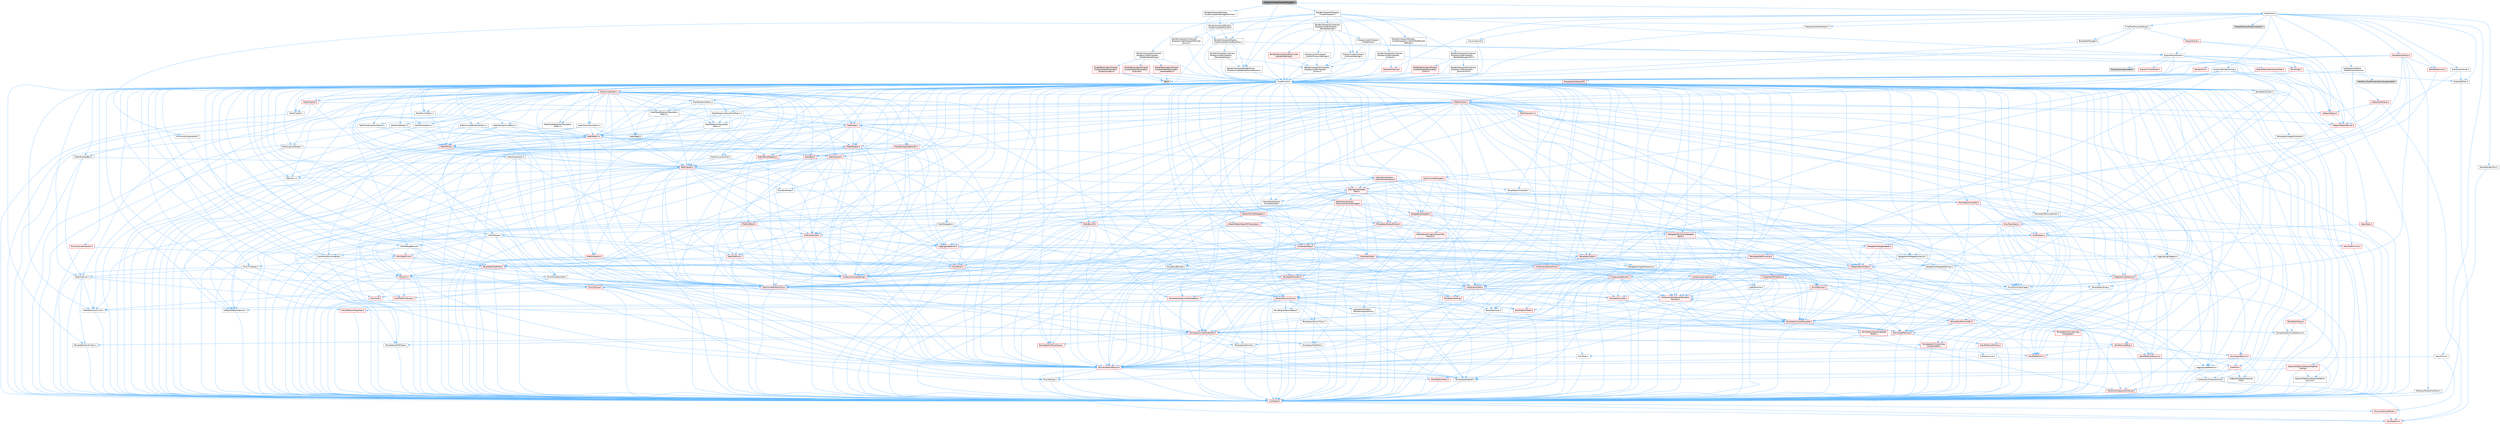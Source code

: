 digraph "IDisplayClusterViewportManager.h"
{
 // INTERACTIVE_SVG=YES
 // LATEX_PDF_SIZE
  bgcolor="transparent";
  edge [fontname=Helvetica,fontsize=10,labelfontname=Helvetica,labelfontsize=10];
  node [fontname=Helvetica,fontsize=10,shape=box,height=0.2,width=0.4];
  Node1 [id="Node000001",label="IDisplayClusterViewportManager.h",height=0.2,width=0.4,color="gray40", fillcolor="grey60", style="filled", fontcolor="black",tooltip=" "];
  Node1 -> Node2 [id="edge1_Node000001_Node000002",color="steelblue1",style="solid",tooltip=" "];
  Node2 [id="Node000002",label="Render/Viewport/IDisplay\lClusterViewport.h",height=0.2,width=0.4,color="grey40", fillcolor="white", style="filled",URL="$dc/d64/IDisplayClusterViewport_8h.html",tooltip=" "];
  Node2 -> Node3 [id="edge2_Node000002_Node000003",color="steelblue1",style="solid",tooltip=" "];
  Node3 [id="Node000003",label="Render/Viewport/IDisplay\lClusterViewport_CustomPostProcess\lSettings.h",height=0.2,width=0.4,color="grey40", fillcolor="white", style="filled",URL="$d7/da9/IDisplayClusterViewport__CustomPostProcessSettings_8h.html",tooltip=" "];
  Node3 -> Node4 [id="edge3_Node000003_Node000004",color="steelblue1",style="solid",tooltip=" "];
  Node4 [id="Node000004",label="CoreMinimal.h",height=0.2,width=0.4,color="grey40", fillcolor="white", style="filled",URL="$d7/d67/CoreMinimal_8h.html",tooltip=" "];
  Node4 -> Node5 [id="edge4_Node000004_Node000005",color="steelblue1",style="solid",tooltip=" "];
  Node5 [id="Node000005",label="CoreTypes.h",height=0.2,width=0.4,color="red", fillcolor="#FFF0F0", style="filled",URL="$dc/dec/CoreTypes_8h.html",tooltip=" "];
  Node5 -> Node6 [id="edge5_Node000005_Node000006",color="steelblue1",style="solid",tooltip=" "];
  Node6 [id="Node000006",label="HAL/Platform.h",height=0.2,width=0.4,color="red", fillcolor="#FFF0F0", style="filled",URL="$d9/dd0/Platform_8h.html",tooltip=" "];
  Node5 -> Node17 [id="edge6_Node000005_Node000017",color="steelblue1",style="solid",tooltip=" "];
  Node17 [id="Node000017",label="Misc/CoreMiscDefines.h",height=0.2,width=0.4,color="red", fillcolor="#FFF0F0", style="filled",URL="$da/d38/CoreMiscDefines_8h.html",tooltip=" "];
  Node17 -> Node6 [id="edge7_Node000017_Node000006",color="steelblue1",style="solid",tooltip=" "];
  Node4 -> Node19 [id="edge8_Node000004_Node000019",color="steelblue1",style="solid",tooltip=" "];
  Node19 [id="Node000019",label="CoreFwd.h",height=0.2,width=0.4,color="red", fillcolor="#FFF0F0", style="filled",URL="$d1/d1e/CoreFwd_8h.html",tooltip=" "];
  Node19 -> Node5 [id="edge9_Node000019_Node000005",color="steelblue1",style="solid",tooltip=" "];
  Node19 -> Node20 [id="edge10_Node000019_Node000020",color="steelblue1",style="solid",tooltip=" "];
  Node20 [id="Node000020",label="Containers/ContainersFwd.h",height=0.2,width=0.4,color="grey40", fillcolor="white", style="filled",URL="$d4/d0a/ContainersFwd_8h.html",tooltip=" "];
  Node20 -> Node6 [id="edge11_Node000020_Node000006",color="steelblue1",style="solid",tooltip=" "];
  Node20 -> Node5 [id="edge12_Node000020_Node000005",color="steelblue1",style="solid",tooltip=" "];
  Node20 -> Node21 [id="edge13_Node000020_Node000021",color="steelblue1",style="solid",tooltip=" "];
  Node21 [id="Node000021",label="Traits/IsContiguousContainer.h",height=0.2,width=0.4,color="red", fillcolor="#FFF0F0", style="filled",URL="$d5/d3c/IsContiguousContainer_8h.html",tooltip=" "];
  Node21 -> Node5 [id="edge14_Node000021_Node000005",color="steelblue1",style="solid",tooltip=" "];
  Node19 -> Node25 [id="edge15_Node000019_Node000025",color="steelblue1",style="solid",tooltip=" "];
  Node25 [id="Node000025",label="UObject/UObjectHierarchy\lFwd.h",height=0.2,width=0.4,color="grey40", fillcolor="white", style="filled",URL="$d3/d13/UObjectHierarchyFwd_8h.html",tooltip=" "];
  Node4 -> Node25 [id="edge16_Node000004_Node000025",color="steelblue1",style="solid",tooltip=" "];
  Node4 -> Node20 [id="edge17_Node000004_Node000020",color="steelblue1",style="solid",tooltip=" "];
  Node4 -> Node26 [id="edge18_Node000004_Node000026",color="steelblue1",style="solid",tooltip=" "];
  Node26 [id="Node000026",label="Misc/VarArgs.h",height=0.2,width=0.4,color="grey40", fillcolor="white", style="filled",URL="$d5/d6f/VarArgs_8h.html",tooltip=" "];
  Node26 -> Node5 [id="edge19_Node000026_Node000005",color="steelblue1",style="solid",tooltip=" "];
  Node4 -> Node27 [id="edge20_Node000004_Node000027",color="steelblue1",style="solid",tooltip=" "];
  Node27 [id="Node000027",label="Logging/LogVerbosity.h",height=0.2,width=0.4,color="grey40", fillcolor="white", style="filled",URL="$d2/d8f/LogVerbosity_8h.html",tooltip=" "];
  Node27 -> Node5 [id="edge21_Node000027_Node000005",color="steelblue1",style="solid",tooltip=" "];
  Node4 -> Node28 [id="edge22_Node000004_Node000028",color="steelblue1",style="solid",tooltip=" "];
  Node28 [id="Node000028",label="Misc/OutputDevice.h",height=0.2,width=0.4,color="red", fillcolor="#FFF0F0", style="filled",URL="$d7/d32/OutputDevice_8h.html",tooltip=" "];
  Node28 -> Node19 [id="edge23_Node000028_Node000019",color="steelblue1",style="solid",tooltip=" "];
  Node28 -> Node5 [id="edge24_Node000028_Node000005",color="steelblue1",style="solid",tooltip=" "];
  Node28 -> Node27 [id="edge25_Node000028_Node000027",color="steelblue1",style="solid",tooltip=" "];
  Node28 -> Node26 [id="edge26_Node000028_Node000026",color="steelblue1",style="solid",tooltip=" "];
  Node4 -> Node34 [id="edge27_Node000004_Node000034",color="steelblue1",style="solid",tooltip=" "];
  Node34 [id="Node000034",label="HAL/PlatformCrt.h",height=0.2,width=0.4,color="red", fillcolor="#FFF0F0", style="filled",URL="$d8/d75/PlatformCrt_8h.html",tooltip=" "];
  Node4 -> Node44 [id="edge28_Node000004_Node000044",color="steelblue1",style="solid",tooltip=" "];
  Node44 [id="Node000044",label="HAL/PlatformMisc.h",height=0.2,width=0.4,color="red", fillcolor="#FFF0F0", style="filled",URL="$d0/df5/PlatformMisc_8h.html",tooltip=" "];
  Node44 -> Node5 [id="edge29_Node000044_Node000005",color="steelblue1",style="solid",tooltip=" "];
  Node4 -> Node63 [id="edge30_Node000004_Node000063",color="steelblue1",style="solid",tooltip=" "];
  Node63 [id="Node000063",label="Misc/AssertionMacros.h",height=0.2,width=0.4,color="red", fillcolor="#FFF0F0", style="filled",URL="$d0/dfa/AssertionMacros_8h.html",tooltip=" "];
  Node63 -> Node5 [id="edge31_Node000063_Node000005",color="steelblue1",style="solid",tooltip=" "];
  Node63 -> Node6 [id="edge32_Node000063_Node000006",color="steelblue1",style="solid",tooltip=" "];
  Node63 -> Node44 [id="edge33_Node000063_Node000044",color="steelblue1",style="solid",tooltip=" "];
  Node63 -> Node64 [id="edge34_Node000063_Node000064",color="steelblue1",style="solid",tooltip=" "];
  Node64 [id="Node000064",label="Templates/EnableIf.h",height=0.2,width=0.4,color="grey40", fillcolor="white", style="filled",URL="$d7/d60/EnableIf_8h.html",tooltip=" "];
  Node64 -> Node5 [id="edge35_Node000064_Node000005",color="steelblue1",style="solid",tooltip=" "];
  Node63 -> Node26 [id="edge36_Node000063_Node000026",color="steelblue1",style="solid",tooltip=" "];
  Node4 -> Node72 [id="edge37_Node000004_Node000072",color="steelblue1",style="solid",tooltip=" "];
  Node72 [id="Node000072",label="Templates/IsPointer.h",height=0.2,width=0.4,color="grey40", fillcolor="white", style="filled",URL="$d7/d05/IsPointer_8h.html",tooltip=" "];
  Node72 -> Node5 [id="edge38_Node000072_Node000005",color="steelblue1",style="solid",tooltip=" "];
  Node4 -> Node73 [id="edge39_Node000004_Node000073",color="steelblue1",style="solid",tooltip=" "];
  Node73 [id="Node000073",label="HAL/PlatformMemory.h",height=0.2,width=0.4,color="red", fillcolor="#FFF0F0", style="filled",URL="$de/d68/PlatformMemory_8h.html",tooltip=" "];
  Node73 -> Node5 [id="edge40_Node000073_Node000005",color="steelblue1",style="solid",tooltip=" "];
  Node4 -> Node56 [id="edge41_Node000004_Node000056",color="steelblue1",style="solid",tooltip=" "];
  Node56 [id="Node000056",label="HAL/PlatformAtomics.h",height=0.2,width=0.4,color="red", fillcolor="#FFF0F0", style="filled",URL="$d3/d36/PlatformAtomics_8h.html",tooltip=" "];
  Node56 -> Node5 [id="edge42_Node000056_Node000005",color="steelblue1",style="solid",tooltip=" "];
  Node4 -> Node78 [id="edge43_Node000004_Node000078",color="steelblue1",style="solid",tooltip=" "];
  Node78 [id="Node000078",label="Misc/Exec.h",height=0.2,width=0.4,color="grey40", fillcolor="white", style="filled",URL="$de/ddb/Exec_8h.html",tooltip=" "];
  Node78 -> Node5 [id="edge44_Node000078_Node000005",color="steelblue1",style="solid",tooltip=" "];
  Node78 -> Node63 [id="edge45_Node000078_Node000063",color="steelblue1",style="solid",tooltip=" "];
  Node4 -> Node79 [id="edge46_Node000004_Node000079",color="steelblue1",style="solid",tooltip=" "];
  Node79 [id="Node000079",label="HAL/MemoryBase.h",height=0.2,width=0.4,color="red", fillcolor="#FFF0F0", style="filled",URL="$d6/d9f/MemoryBase_8h.html",tooltip=" "];
  Node79 -> Node5 [id="edge47_Node000079_Node000005",color="steelblue1",style="solid",tooltip=" "];
  Node79 -> Node56 [id="edge48_Node000079_Node000056",color="steelblue1",style="solid",tooltip=" "];
  Node79 -> Node34 [id="edge49_Node000079_Node000034",color="steelblue1",style="solid",tooltip=" "];
  Node79 -> Node78 [id="edge50_Node000079_Node000078",color="steelblue1",style="solid",tooltip=" "];
  Node79 -> Node28 [id="edge51_Node000079_Node000028",color="steelblue1",style="solid",tooltip=" "];
  Node4 -> Node89 [id="edge52_Node000004_Node000089",color="steelblue1",style="solid",tooltip=" "];
  Node89 [id="Node000089",label="HAL/UnrealMemory.h",height=0.2,width=0.4,color="red", fillcolor="#FFF0F0", style="filled",URL="$d9/d96/UnrealMemory_8h.html",tooltip=" "];
  Node89 -> Node5 [id="edge53_Node000089_Node000005",color="steelblue1",style="solid",tooltip=" "];
  Node89 -> Node79 [id="edge54_Node000089_Node000079",color="steelblue1",style="solid",tooltip=" "];
  Node89 -> Node73 [id="edge55_Node000089_Node000073",color="steelblue1",style="solid",tooltip=" "];
  Node89 -> Node72 [id="edge56_Node000089_Node000072",color="steelblue1",style="solid",tooltip=" "];
  Node4 -> Node91 [id="edge57_Node000004_Node000091",color="steelblue1",style="solid",tooltip=" "];
  Node91 [id="Node000091",label="Templates/IsArithmetic.h",height=0.2,width=0.4,color="grey40", fillcolor="white", style="filled",URL="$d2/d5d/IsArithmetic_8h.html",tooltip=" "];
  Node91 -> Node5 [id="edge58_Node000091_Node000005",color="steelblue1",style="solid",tooltip=" "];
  Node4 -> Node85 [id="edge59_Node000004_Node000085",color="steelblue1",style="solid",tooltip=" "];
  Node85 [id="Node000085",label="Templates/AndOrNot.h",height=0.2,width=0.4,color="grey40", fillcolor="white", style="filled",URL="$db/d0a/AndOrNot_8h.html",tooltip=" "];
  Node85 -> Node5 [id="edge60_Node000085_Node000005",color="steelblue1",style="solid",tooltip=" "];
  Node4 -> Node92 [id="edge61_Node000004_Node000092",color="steelblue1",style="solid",tooltip=" "];
  Node92 [id="Node000092",label="Templates/IsPODType.h",height=0.2,width=0.4,color="grey40", fillcolor="white", style="filled",URL="$d7/db1/IsPODType_8h.html",tooltip=" "];
  Node92 -> Node5 [id="edge62_Node000092_Node000005",color="steelblue1",style="solid",tooltip=" "];
  Node4 -> Node93 [id="edge63_Node000004_Node000093",color="steelblue1",style="solid",tooltip=" "];
  Node93 [id="Node000093",label="Templates/IsUECoreType.h",height=0.2,width=0.4,color="red", fillcolor="#FFF0F0", style="filled",URL="$d1/db8/IsUECoreType_8h.html",tooltip=" "];
  Node93 -> Node5 [id="edge64_Node000093_Node000005",color="steelblue1",style="solid",tooltip=" "];
  Node4 -> Node86 [id="edge65_Node000004_Node000086",color="steelblue1",style="solid",tooltip=" "];
  Node86 [id="Node000086",label="Templates/IsTriviallyCopy\lConstructible.h",height=0.2,width=0.4,color="red", fillcolor="#FFF0F0", style="filled",URL="$d3/d78/IsTriviallyCopyConstructible_8h.html",tooltip=" "];
  Node86 -> Node5 [id="edge66_Node000086_Node000005",color="steelblue1",style="solid",tooltip=" "];
  Node4 -> Node94 [id="edge67_Node000004_Node000094",color="steelblue1",style="solid",tooltip=" "];
  Node94 [id="Node000094",label="Templates/UnrealTypeTraits.h",height=0.2,width=0.4,color="red", fillcolor="#FFF0F0", style="filled",URL="$d2/d2d/UnrealTypeTraits_8h.html",tooltip=" "];
  Node94 -> Node5 [id="edge68_Node000094_Node000005",color="steelblue1",style="solid",tooltip=" "];
  Node94 -> Node72 [id="edge69_Node000094_Node000072",color="steelblue1",style="solid",tooltip=" "];
  Node94 -> Node63 [id="edge70_Node000094_Node000063",color="steelblue1",style="solid",tooltip=" "];
  Node94 -> Node85 [id="edge71_Node000094_Node000085",color="steelblue1",style="solid",tooltip=" "];
  Node94 -> Node64 [id="edge72_Node000094_Node000064",color="steelblue1",style="solid",tooltip=" "];
  Node94 -> Node91 [id="edge73_Node000094_Node000091",color="steelblue1",style="solid",tooltip=" "];
  Node94 -> Node92 [id="edge74_Node000094_Node000092",color="steelblue1",style="solid",tooltip=" "];
  Node94 -> Node93 [id="edge75_Node000094_Node000093",color="steelblue1",style="solid",tooltip=" "];
  Node94 -> Node86 [id="edge76_Node000094_Node000086",color="steelblue1",style="solid",tooltip=" "];
  Node4 -> Node64 [id="edge77_Node000004_Node000064",color="steelblue1",style="solid",tooltip=" "];
  Node4 -> Node96 [id="edge78_Node000004_Node000096",color="steelblue1",style="solid",tooltip=" "];
  Node96 [id="Node000096",label="Templates/RemoveReference.h",height=0.2,width=0.4,color="grey40", fillcolor="white", style="filled",URL="$da/dbe/RemoveReference_8h.html",tooltip=" "];
  Node96 -> Node5 [id="edge79_Node000096_Node000005",color="steelblue1",style="solid",tooltip=" "];
  Node4 -> Node97 [id="edge80_Node000004_Node000097",color="steelblue1",style="solid",tooltip=" "];
  Node97 [id="Node000097",label="Templates/IntegralConstant.h",height=0.2,width=0.4,color="grey40", fillcolor="white", style="filled",URL="$db/d1b/IntegralConstant_8h.html",tooltip=" "];
  Node97 -> Node5 [id="edge81_Node000097_Node000005",color="steelblue1",style="solid",tooltip=" "];
  Node4 -> Node98 [id="edge82_Node000004_Node000098",color="steelblue1",style="solid",tooltip=" "];
  Node98 [id="Node000098",label="Templates/IsClass.h",height=0.2,width=0.4,color="grey40", fillcolor="white", style="filled",URL="$db/dcb/IsClass_8h.html",tooltip=" "];
  Node98 -> Node5 [id="edge83_Node000098_Node000005",color="steelblue1",style="solid",tooltip=" "];
  Node4 -> Node99 [id="edge84_Node000004_Node000099",color="steelblue1",style="solid",tooltip=" "];
  Node99 [id="Node000099",label="Templates/TypeCompatible\lBytes.h",height=0.2,width=0.4,color="red", fillcolor="#FFF0F0", style="filled",URL="$df/d0a/TypeCompatibleBytes_8h.html",tooltip=" "];
  Node99 -> Node5 [id="edge85_Node000099_Node000005",color="steelblue1",style="solid",tooltip=" "];
  Node4 -> Node21 [id="edge86_Node000004_Node000021",color="steelblue1",style="solid",tooltip=" "];
  Node4 -> Node100 [id="edge87_Node000004_Node000100",color="steelblue1",style="solid",tooltip=" "];
  Node100 [id="Node000100",label="Templates/UnrealTemplate.h",height=0.2,width=0.4,color="red", fillcolor="#FFF0F0", style="filled",URL="$d4/d24/UnrealTemplate_8h.html",tooltip=" "];
  Node100 -> Node5 [id="edge88_Node000100_Node000005",color="steelblue1",style="solid",tooltip=" "];
  Node100 -> Node72 [id="edge89_Node000100_Node000072",color="steelblue1",style="solid",tooltip=" "];
  Node100 -> Node89 [id="edge90_Node000100_Node000089",color="steelblue1",style="solid",tooltip=" "];
  Node100 -> Node94 [id="edge91_Node000100_Node000094",color="steelblue1",style="solid",tooltip=" "];
  Node100 -> Node96 [id="edge92_Node000100_Node000096",color="steelblue1",style="solid",tooltip=" "];
  Node100 -> Node99 [id="edge93_Node000100_Node000099",color="steelblue1",style="solid",tooltip=" "];
  Node100 -> Node21 [id="edge94_Node000100_Node000021",color="steelblue1",style="solid",tooltip=" "];
  Node4 -> Node49 [id="edge95_Node000004_Node000049",color="steelblue1",style="solid",tooltip=" "];
  Node49 [id="Node000049",label="Math/NumericLimits.h",height=0.2,width=0.4,color="grey40", fillcolor="white", style="filled",URL="$df/d1b/NumericLimits_8h.html",tooltip=" "];
  Node49 -> Node5 [id="edge96_Node000049_Node000005",color="steelblue1",style="solid",tooltip=" "];
  Node4 -> Node104 [id="edge97_Node000004_Node000104",color="steelblue1",style="solid",tooltip=" "];
  Node104 [id="Node000104",label="HAL/PlatformMath.h",height=0.2,width=0.4,color="red", fillcolor="#FFF0F0", style="filled",URL="$dc/d53/PlatformMath_8h.html",tooltip=" "];
  Node104 -> Node5 [id="edge98_Node000104_Node000005",color="steelblue1",style="solid",tooltip=" "];
  Node4 -> Node87 [id="edge99_Node000004_Node000087",color="steelblue1",style="solid",tooltip=" "];
  Node87 [id="Node000087",label="Templates/IsTriviallyCopy\lAssignable.h",height=0.2,width=0.4,color="red", fillcolor="#FFF0F0", style="filled",URL="$d2/df2/IsTriviallyCopyAssignable_8h.html",tooltip=" "];
  Node87 -> Node5 [id="edge100_Node000087_Node000005",color="steelblue1",style="solid",tooltip=" "];
  Node4 -> Node112 [id="edge101_Node000004_Node000112",color="steelblue1",style="solid",tooltip=" "];
  Node112 [id="Node000112",label="Templates/MemoryOps.h",height=0.2,width=0.4,color="red", fillcolor="#FFF0F0", style="filled",URL="$db/dea/MemoryOps_8h.html",tooltip=" "];
  Node112 -> Node5 [id="edge102_Node000112_Node000005",color="steelblue1",style="solid",tooltip=" "];
  Node112 -> Node89 [id="edge103_Node000112_Node000089",color="steelblue1",style="solid",tooltip=" "];
  Node112 -> Node87 [id="edge104_Node000112_Node000087",color="steelblue1",style="solid",tooltip=" "];
  Node112 -> Node86 [id="edge105_Node000112_Node000086",color="steelblue1",style="solid",tooltip=" "];
  Node112 -> Node94 [id="edge106_Node000112_Node000094",color="steelblue1",style="solid",tooltip=" "];
  Node4 -> Node113 [id="edge107_Node000004_Node000113",color="steelblue1",style="solid",tooltip=" "];
  Node113 [id="Node000113",label="Containers/ContainerAllocation\lPolicies.h",height=0.2,width=0.4,color="red", fillcolor="#FFF0F0", style="filled",URL="$d7/dff/ContainerAllocationPolicies_8h.html",tooltip=" "];
  Node113 -> Node5 [id="edge108_Node000113_Node000005",color="steelblue1",style="solid",tooltip=" "];
  Node113 -> Node113 [id="edge109_Node000113_Node000113",color="steelblue1",style="solid",tooltip=" "];
  Node113 -> Node104 [id="edge110_Node000113_Node000104",color="steelblue1",style="solid",tooltip=" "];
  Node113 -> Node89 [id="edge111_Node000113_Node000089",color="steelblue1",style="solid",tooltip=" "];
  Node113 -> Node49 [id="edge112_Node000113_Node000049",color="steelblue1",style="solid",tooltip=" "];
  Node113 -> Node63 [id="edge113_Node000113_Node000063",color="steelblue1",style="solid",tooltip=" "];
  Node113 -> Node112 [id="edge114_Node000113_Node000112",color="steelblue1",style="solid",tooltip=" "];
  Node113 -> Node99 [id="edge115_Node000113_Node000099",color="steelblue1",style="solid",tooltip=" "];
  Node4 -> Node116 [id="edge116_Node000004_Node000116",color="steelblue1",style="solid",tooltip=" "];
  Node116 [id="Node000116",label="Templates/IsEnumClass.h",height=0.2,width=0.4,color="grey40", fillcolor="white", style="filled",URL="$d7/d15/IsEnumClass_8h.html",tooltip=" "];
  Node116 -> Node5 [id="edge117_Node000116_Node000005",color="steelblue1",style="solid",tooltip=" "];
  Node116 -> Node85 [id="edge118_Node000116_Node000085",color="steelblue1",style="solid",tooltip=" "];
  Node4 -> Node117 [id="edge119_Node000004_Node000117",color="steelblue1",style="solid",tooltip=" "];
  Node117 [id="Node000117",label="HAL/PlatformProperties.h",height=0.2,width=0.4,color="red", fillcolor="#FFF0F0", style="filled",URL="$d9/db0/PlatformProperties_8h.html",tooltip=" "];
  Node117 -> Node5 [id="edge120_Node000117_Node000005",color="steelblue1",style="solid",tooltip=" "];
  Node4 -> Node120 [id="edge121_Node000004_Node000120",color="steelblue1",style="solid",tooltip=" "];
  Node120 [id="Node000120",label="Misc/EngineVersionBase.h",height=0.2,width=0.4,color="grey40", fillcolor="white", style="filled",URL="$d5/d2b/EngineVersionBase_8h.html",tooltip=" "];
  Node120 -> Node5 [id="edge122_Node000120_Node000005",color="steelblue1",style="solid",tooltip=" "];
  Node4 -> Node121 [id="edge123_Node000004_Node000121",color="steelblue1",style="solid",tooltip=" "];
  Node121 [id="Node000121",label="Internationalization\l/TextNamespaceFwd.h",height=0.2,width=0.4,color="grey40", fillcolor="white", style="filled",URL="$d8/d97/TextNamespaceFwd_8h.html",tooltip=" "];
  Node121 -> Node5 [id="edge124_Node000121_Node000005",color="steelblue1",style="solid",tooltip=" "];
  Node4 -> Node122 [id="edge125_Node000004_Node000122",color="steelblue1",style="solid",tooltip=" "];
  Node122 [id="Node000122",label="Serialization/Archive.h",height=0.2,width=0.4,color="red", fillcolor="#FFF0F0", style="filled",URL="$d7/d3b/Archive_8h.html",tooltip=" "];
  Node122 -> Node19 [id="edge126_Node000122_Node000019",color="steelblue1",style="solid",tooltip=" "];
  Node122 -> Node5 [id="edge127_Node000122_Node000005",color="steelblue1",style="solid",tooltip=" "];
  Node122 -> Node117 [id="edge128_Node000122_Node000117",color="steelblue1",style="solid",tooltip=" "];
  Node122 -> Node121 [id="edge129_Node000122_Node000121",color="steelblue1",style="solid",tooltip=" "];
  Node122 -> Node63 [id="edge130_Node000122_Node000063",color="steelblue1",style="solid",tooltip=" "];
  Node122 -> Node120 [id="edge131_Node000122_Node000120",color="steelblue1",style="solid",tooltip=" "];
  Node122 -> Node26 [id="edge132_Node000122_Node000026",color="steelblue1",style="solid",tooltip=" "];
  Node122 -> Node64 [id="edge133_Node000122_Node000064",color="steelblue1",style="solid",tooltip=" "];
  Node122 -> Node116 [id="edge134_Node000122_Node000116",color="steelblue1",style="solid",tooltip=" "];
  Node122 -> Node100 [id="edge135_Node000122_Node000100",color="steelblue1",style="solid",tooltip=" "];
  Node122 -> Node125 [id="edge136_Node000122_Node000125",color="steelblue1",style="solid",tooltip=" "];
  Node125 [id="Node000125",label="UObject/ObjectVersion.h",height=0.2,width=0.4,color="grey40", fillcolor="white", style="filled",URL="$da/d63/ObjectVersion_8h.html",tooltip=" "];
  Node125 -> Node5 [id="edge137_Node000125_Node000005",color="steelblue1",style="solid",tooltip=" "];
  Node4 -> Node126 [id="edge138_Node000004_Node000126",color="steelblue1",style="solid",tooltip=" "];
  Node126 [id="Node000126",label="Templates/Less.h",height=0.2,width=0.4,color="grey40", fillcolor="white", style="filled",URL="$de/dc8/Less_8h.html",tooltip=" "];
  Node126 -> Node5 [id="edge139_Node000126_Node000005",color="steelblue1",style="solid",tooltip=" "];
  Node126 -> Node100 [id="edge140_Node000126_Node000100",color="steelblue1",style="solid",tooltip=" "];
  Node4 -> Node127 [id="edge141_Node000004_Node000127",color="steelblue1",style="solid",tooltip=" "];
  Node127 [id="Node000127",label="Templates/Sorting.h",height=0.2,width=0.4,color="red", fillcolor="#FFF0F0", style="filled",URL="$d3/d9e/Sorting_8h.html",tooltip=" "];
  Node127 -> Node5 [id="edge142_Node000127_Node000005",color="steelblue1",style="solid",tooltip=" "];
  Node127 -> Node104 [id="edge143_Node000127_Node000104",color="steelblue1",style="solid",tooltip=" "];
  Node127 -> Node126 [id="edge144_Node000127_Node000126",color="steelblue1",style="solid",tooltip=" "];
  Node4 -> Node138 [id="edge145_Node000004_Node000138",color="steelblue1",style="solid",tooltip=" "];
  Node138 [id="Node000138",label="Misc/Char.h",height=0.2,width=0.4,color="red", fillcolor="#FFF0F0", style="filled",URL="$d0/d58/Char_8h.html",tooltip=" "];
  Node138 -> Node5 [id="edge146_Node000138_Node000005",color="steelblue1",style="solid",tooltip=" "];
  Node4 -> Node141 [id="edge147_Node000004_Node000141",color="steelblue1",style="solid",tooltip=" "];
  Node141 [id="Node000141",label="GenericPlatform/GenericPlatform\lStricmp.h",height=0.2,width=0.4,color="grey40", fillcolor="white", style="filled",URL="$d2/d86/GenericPlatformStricmp_8h.html",tooltip=" "];
  Node141 -> Node5 [id="edge148_Node000141_Node000005",color="steelblue1",style="solid",tooltip=" "];
  Node4 -> Node142 [id="edge149_Node000004_Node000142",color="steelblue1",style="solid",tooltip=" "];
  Node142 [id="Node000142",label="GenericPlatform/GenericPlatform\lString.h",height=0.2,width=0.4,color="red", fillcolor="#FFF0F0", style="filled",URL="$dd/d20/GenericPlatformString_8h.html",tooltip=" "];
  Node142 -> Node5 [id="edge150_Node000142_Node000005",color="steelblue1",style="solid",tooltip=" "];
  Node142 -> Node141 [id="edge151_Node000142_Node000141",color="steelblue1",style="solid",tooltip=" "];
  Node142 -> Node64 [id="edge152_Node000142_Node000064",color="steelblue1",style="solid",tooltip=" "];
  Node4 -> Node75 [id="edge153_Node000004_Node000075",color="steelblue1",style="solid",tooltip=" "];
  Node75 [id="Node000075",label="HAL/PlatformString.h",height=0.2,width=0.4,color="red", fillcolor="#FFF0F0", style="filled",URL="$db/db5/PlatformString_8h.html",tooltip=" "];
  Node75 -> Node5 [id="edge154_Node000075_Node000005",color="steelblue1",style="solid",tooltip=" "];
  Node4 -> Node145 [id="edge155_Node000004_Node000145",color="steelblue1",style="solid",tooltip=" "];
  Node145 [id="Node000145",label="Misc/CString.h",height=0.2,width=0.4,color="red", fillcolor="#FFF0F0", style="filled",URL="$d2/d49/CString_8h.html",tooltip=" "];
  Node145 -> Node5 [id="edge156_Node000145_Node000005",color="steelblue1",style="solid",tooltip=" "];
  Node145 -> Node34 [id="edge157_Node000145_Node000034",color="steelblue1",style="solid",tooltip=" "];
  Node145 -> Node75 [id="edge158_Node000145_Node000075",color="steelblue1",style="solid",tooltip=" "];
  Node145 -> Node63 [id="edge159_Node000145_Node000063",color="steelblue1",style="solid",tooltip=" "];
  Node145 -> Node138 [id="edge160_Node000145_Node000138",color="steelblue1",style="solid",tooltip=" "];
  Node145 -> Node26 [id="edge161_Node000145_Node000026",color="steelblue1",style="solid",tooltip=" "];
  Node4 -> Node146 [id="edge162_Node000004_Node000146",color="steelblue1",style="solid",tooltip=" "];
  Node146 [id="Node000146",label="Misc/Crc.h",height=0.2,width=0.4,color="red", fillcolor="#FFF0F0", style="filled",URL="$d4/dd2/Crc_8h.html",tooltip=" "];
  Node146 -> Node5 [id="edge163_Node000146_Node000005",color="steelblue1",style="solid",tooltip=" "];
  Node146 -> Node75 [id="edge164_Node000146_Node000075",color="steelblue1",style="solid",tooltip=" "];
  Node146 -> Node63 [id="edge165_Node000146_Node000063",color="steelblue1",style="solid",tooltip=" "];
  Node146 -> Node145 [id="edge166_Node000146_Node000145",color="steelblue1",style="solid",tooltip=" "];
  Node146 -> Node138 [id="edge167_Node000146_Node000138",color="steelblue1",style="solid",tooltip=" "];
  Node146 -> Node94 [id="edge168_Node000146_Node000094",color="steelblue1",style="solid",tooltip=" "];
  Node4 -> Node137 [id="edge169_Node000004_Node000137",color="steelblue1",style="solid",tooltip=" "];
  Node137 [id="Node000137",label="Math/UnrealMathUtility.h",height=0.2,width=0.4,color="red", fillcolor="#FFF0F0", style="filled",URL="$db/db8/UnrealMathUtility_8h.html",tooltip=" "];
  Node137 -> Node5 [id="edge170_Node000137_Node000005",color="steelblue1",style="solid",tooltip=" "];
  Node137 -> Node63 [id="edge171_Node000137_Node000063",color="steelblue1",style="solid",tooltip=" "];
  Node137 -> Node104 [id="edge172_Node000137_Node000104",color="steelblue1",style="solid",tooltip=" "];
  Node4 -> Node147 [id="edge173_Node000004_Node000147",color="steelblue1",style="solid",tooltip=" "];
  Node147 [id="Node000147",label="Containers/UnrealString.h",height=0.2,width=0.4,color="red", fillcolor="#FFF0F0", style="filled",URL="$d5/dba/UnrealString_8h.html",tooltip=" "];
  Node4 -> Node151 [id="edge174_Node000004_Node000151",color="steelblue1",style="solid",tooltip=" "];
  Node151 [id="Node000151",label="Containers/Array.h",height=0.2,width=0.4,color="red", fillcolor="#FFF0F0", style="filled",URL="$df/dd0/Array_8h.html",tooltip=" "];
  Node151 -> Node5 [id="edge175_Node000151_Node000005",color="steelblue1",style="solid",tooltip=" "];
  Node151 -> Node63 [id="edge176_Node000151_Node000063",color="steelblue1",style="solid",tooltip=" "];
  Node151 -> Node89 [id="edge177_Node000151_Node000089",color="steelblue1",style="solid",tooltip=" "];
  Node151 -> Node94 [id="edge178_Node000151_Node000094",color="steelblue1",style="solid",tooltip=" "];
  Node151 -> Node100 [id="edge179_Node000151_Node000100",color="steelblue1",style="solid",tooltip=" "];
  Node151 -> Node113 [id="edge180_Node000151_Node000113",color="steelblue1",style="solid",tooltip=" "];
  Node151 -> Node122 [id="edge181_Node000151_Node000122",color="steelblue1",style="solid",tooltip=" "];
  Node151 -> Node130 [id="edge182_Node000151_Node000130",color="steelblue1",style="solid",tooltip=" "];
  Node130 [id="Node000130",label="Templates/Invoke.h",height=0.2,width=0.4,color="red", fillcolor="#FFF0F0", style="filled",URL="$d7/deb/Invoke_8h.html",tooltip=" "];
  Node130 -> Node5 [id="edge183_Node000130_Node000005",color="steelblue1",style="solid",tooltip=" "];
  Node130 -> Node100 [id="edge184_Node000130_Node000100",color="steelblue1",style="solid",tooltip=" "];
  Node151 -> Node126 [id="edge185_Node000151_Node000126",color="steelblue1",style="solid",tooltip=" "];
  Node151 -> Node127 [id="edge186_Node000151_Node000127",color="steelblue1",style="solid",tooltip=" "];
  Node151 -> Node174 [id="edge187_Node000151_Node000174",color="steelblue1",style="solid",tooltip=" "];
  Node174 [id="Node000174",label="Templates/AlignmentTemplates.h",height=0.2,width=0.4,color="red", fillcolor="#FFF0F0", style="filled",URL="$dd/d32/AlignmentTemplates_8h.html",tooltip=" "];
  Node174 -> Node5 [id="edge188_Node000174_Node000005",color="steelblue1",style="solid",tooltip=" "];
  Node174 -> Node72 [id="edge189_Node000174_Node000072",color="steelblue1",style="solid",tooltip=" "];
  Node4 -> Node175 [id="edge190_Node000004_Node000175",color="steelblue1",style="solid",tooltip=" "];
  Node175 [id="Node000175",label="Misc/FrameNumber.h",height=0.2,width=0.4,color="grey40", fillcolor="white", style="filled",URL="$dd/dbd/FrameNumber_8h.html",tooltip=" "];
  Node175 -> Node5 [id="edge191_Node000175_Node000005",color="steelblue1",style="solid",tooltip=" "];
  Node175 -> Node49 [id="edge192_Node000175_Node000049",color="steelblue1",style="solid",tooltip=" "];
  Node175 -> Node137 [id="edge193_Node000175_Node000137",color="steelblue1",style="solid",tooltip=" "];
  Node175 -> Node64 [id="edge194_Node000175_Node000064",color="steelblue1",style="solid",tooltip=" "];
  Node175 -> Node94 [id="edge195_Node000175_Node000094",color="steelblue1",style="solid",tooltip=" "];
  Node4 -> Node176 [id="edge196_Node000004_Node000176",color="steelblue1",style="solid",tooltip=" "];
  Node176 [id="Node000176",label="Misc/Timespan.h",height=0.2,width=0.4,color="grey40", fillcolor="white", style="filled",URL="$da/dd9/Timespan_8h.html",tooltip=" "];
  Node176 -> Node5 [id="edge197_Node000176_Node000005",color="steelblue1",style="solid",tooltip=" "];
  Node176 -> Node177 [id="edge198_Node000176_Node000177",color="steelblue1",style="solid",tooltip=" "];
  Node177 [id="Node000177",label="Math/Interval.h",height=0.2,width=0.4,color="grey40", fillcolor="white", style="filled",URL="$d1/d55/Interval_8h.html",tooltip=" "];
  Node177 -> Node5 [id="edge199_Node000177_Node000005",color="steelblue1",style="solid",tooltip=" "];
  Node177 -> Node91 [id="edge200_Node000177_Node000091",color="steelblue1",style="solid",tooltip=" "];
  Node177 -> Node94 [id="edge201_Node000177_Node000094",color="steelblue1",style="solid",tooltip=" "];
  Node177 -> Node49 [id="edge202_Node000177_Node000049",color="steelblue1",style="solid",tooltip=" "];
  Node177 -> Node137 [id="edge203_Node000177_Node000137",color="steelblue1",style="solid",tooltip=" "];
  Node176 -> Node137 [id="edge204_Node000176_Node000137",color="steelblue1",style="solid",tooltip=" "];
  Node176 -> Node63 [id="edge205_Node000176_Node000063",color="steelblue1",style="solid",tooltip=" "];
  Node4 -> Node178 [id="edge206_Node000004_Node000178",color="steelblue1",style="solid",tooltip=" "];
  Node178 [id="Node000178",label="Containers/StringConv.h",height=0.2,width=0.4,color="red", fillcolor="#FFF0F0", style="filled",URL="$d3/ddf/StringConv_8h.html",tooltip=" "];
  Node178 -> Node5 [id="edge207_Node000178_Node000005",color="steelblue1",style="solid",tooltip=" "];
  Node178 -> Node63 [id="edge208_Node000178_Node000063",color="steelblue1",style="solid",tooltip=" "];
  Node178 -> Node113 [id="edge209_Node000178_Node000113",color="steelblue1",style="solid",tooltip=" "];
  Node178 -> Node151 [id="edge210_Node000178_Node000151",color="steelblue1",style="solid",tooltip=" "];
  Node178 -> Node145 [id="edge211_Node000178_Node000145",color="steelblue1",style="solid",tooltip=" "];
  Node178 -> Node179 [id="edge212_Node000178_Node000179",color="steelblue1",style="solid",tooltip=" "];
  Node179 [id="Node000179",label="Templates/IsArray.h",height=0.2,width=0.4,color="grey40", fillcolor="white", style="filled",URL="$d8/d8d/IsArray_8h.html",tooltip=" "];
  Node179 -> Node5 [id="edge213_Node000179_Node000005",color="steelblue1",style="solid",tooltip=" "];
  Node178 -> Node100 [id="edge214_Node000178_Node000100",color="steelblue1",style="solid",tooltip=" "];
  Node178 -> Node94 [id="edge215_Node000178_Node000094",color="steelblue1",style="solid",tooltip=" "];
  Node178 -> Node21 [id="edge216_Node000178_Node000021",color="steelblue1",style="solid",tooltip=" "];
  Node4 -> Node180 [id="edge217_Node000004_Node000180",color="steelblue1",style="solid",tooltip=" "];
  Node180 [id="Node000180",label="UObject/UnrealNames.h",height=0.2,width=0.4,color="red", fillcolor="#FFF0F0", style="filled",URL="$d8/db1/UnrealNames_8h.html",tooltip=" "];
  Node180 -> Node5 [id="edge218_Node000180_Node000005",color="steelblue1",style="solid",tooltip=" "];
  Node4 -> Node182 [id="edge219_Node000004_Node000182",color="steelblue1",style="solid",tooltip=" "];
  Node182 [id="Node000182",label="UObject/NameTypes.h",height=0.2,width=0.4,color="red", fillcolor="#FFF0F0", style="filled",URL="$d6/d35/NameTypes_8h.html",tooltip=" "];
  Node182 -> Node5 [id="edge220_Node000182_Node000005",color="steelblue1",style="solid",tooltip=" "];
  Node182 -> Node63 [id="edge221_Node000182_Node000063",color="steelblue1",style="solid",tooltip=" "];
  Node182 -> Node89 [id="edge222_Node000182_Node000089",color="steelblue1",style="solid",tooltip=" "];
  Node182 -> Node94 [id="edge223_Node000182_Node000094",color="steelblue1",style="solid",tooltip=" "];
  Node182 -> Node100 [id="edge224_Node000182_Node000100",color="steelblue1",style="solid",tooltip=" "];
  Node182 -> Node147 [id="edge225_Node000182_Node000147",color="steelblue1",style="solid",tooltip=" "];
  Node182 -> Node178 [id="edge226_Node000182_Node000178",color="steelblue1",style="solid",tooltip=" "];
  Node182 -> Node180 [id="edge227_Node000182_Node000180",color="steelblue1",style="solid",tooltip=" "];
  Node4 -> Node190 [id="edge228_Node000004_Node000190",color="steelblue1",style="solid",tooltip=" "];
  Node190 [id="Node000190",label="Misc/Parse.h",height=0.2,width=0.4,color="red", fillcolor="#FFF0F0", style="filled",URL="$dc/d71/Parse_8h.html",tooltip=" "];
  Node190 -> Node147 [id="edge229_Node000190_Node000147",color="steelblue1",style="solid",tooltip=" "];
  Node190 -> Node5 [id="edge230_Node000190_Node000005",color="steelblue1",style="solid",tooltip=" "];
  Node190 -> Node34 [id="edge231_Node000190_Node000034",color="steelblue1",style="solid",tooltip=" "];
  Node190 -> Node51 [id="edge232_Node000190_Node000051",color="steelblue1",style="solid",tooltip=" "];
  Node51 [id="Node000051",label="Misc/EnumClassFlags.h",height=0.2,width=0.4,color="grey40", fillcolor="white", style="filled",URL="$d8/de7/EnumClassFlags_8h.html",tooltip=" "];
  Node190 -> Node191 [id="edge233_Node000190_Node000191",color="steelblue1",style="solid",tooltip=" "];
  Node191 [id="Node000191",label="Templates/Function.h",height=0.2,width=0.4,color="red", fillcolor="#FFF0F0", style="filled",URL="$df/df5/Function_8h.html",tooltip=" "];
  Node191 -> Node5 [id="edge234_Node000191_Node000005",color="steelblue1",style="solid",tooltip=" "];
  Node191 -> Node63 [id="edge235_Node000191_Node000063",color="steelblue1",style="solid",tooltip=" "];
  Node191 -> Node89 [id="edge236_Node000191_Node000089",color="steelblue1",style="solid",tooltip=" "];
  Node191 -> Node94 [id="edge237_Node000191_Node000094",color="steelblue1",style="solid",tooltip=" "];
  Node191 -> Node130 [id="edge238_Node000191_Node000130",color="steelblue1",style="solid",tooltip=" "];
  Node191 -> Node100 [id="edge239_Node000191_Node000100",color="steelblue1",style="solid",tooltip=" "];
  Node191 -> Node137 [id="edge240_Node000191_Node000137",color="steelblue1",style="solid",tooltip=" "];
  Node4 -> Node174 [id="edge241_Node000004_Node000174",color="steelblue1",style="solid",tooltip=" "];
  Node4 -> Node193 [id="edge242_Node000004_Node000193",color="steelblue1",style="solid",tooltip=" "];
  Node193 [id="Node000193",label="Misc/StructBuilder.h",height=0.2,width=0.4,color="grey40", fillcolor="white", style="filled",URL="$d9/db3/StructBuilder_8h.html",tooltip=" "];
  Node193 -> Node5 [id="edge243_Node000193_Node000005",color="steelblue1",style="solid",tooltip=" "];
  Node193 -> Node137 [id="edge244_Node000193_Node000137",color="steelblue1",style="solid",tooltip=" "];
  Node193 -> Node174 [id="edge245_Node000193_Node000174",color="steelblue1",style="solid",tooltip=" "];
  Node4 -> Node106 [id="edge246_Node000004_Node000106",color="steelblue1",style="solid",tooltip=" "];
  Node106 [id="Node000106",label="Templates/Decay.h",height=0.2,width=0.4,color="red", fillcolor="#FFF0F0", style="filled",URL="$dd/d0f/Decay_8h.html",tooltip=" "];
  Node106 -> Node5 [id="edge247_Node000106_Node000005",color="steelblue1",style="solid",tooltip=" "];
  Node106 -> Node96 [id="edge248_Node000106_Node000096",color="steelblue1",style="solid",tooltip=" "];
  Node4 -> Node194 [id="edge249_Node000004_Node000194",color="steelblue1",style="solid",tooltip=" "];
  Node194 [id="Node000194",label="Templates/PointerIsConvertible\lFromTo.h",height=0.2,width=0.4,color="red", fillcolor="#FFF0F0", style="filled",URL="$d6/d65/PointerIsConvertibleFromTo_8h.html",tooltip=" "];
  Node194 -> Node5 [id="edge250_Node000194_Node000005",color="steelblue1",style="solid",tooltip=" "];
  Node4 -> Node130 [id="edge251_Node000004_Node000130",color="steelblue1",style="solid",tooltip=" "];
  Node4 -> Node191 [id="edge252_Node000004_Node000191",color="steelblue1",style="solid",tooltip=" "];
  Node4 -> Node163 [id="edge253_Node000004_Node000163",color="steelblue1",style="solid",tooltip=" "];
  Node163 [id="Node000163",label="Templates/TypeHash.h",height=0.2,width=0.4,color="red", fillcolor="#FFF0F0", style="filled",URL="$d1/d62/TypeHash_8h.html",tooltip=" "];
  Node163 -> Node5 [id="edge254_Node000163_Node000005",color="steelblue1",style="solid",tooltip=" "];
  Node163 -> Node146 [id="edge255_Node000163_Node000146",color="steelblue1",style="solid",tooltip=" "];
  Node4 -> Node195 [id="edge256_Node000004_Node000195",color="steelblue1",style="solid",tooltip=" "];
  Node195 [id="Node000195",label="Containers/ScriptArray.h",height=0.2,width=0.4,color="red", fillcolor="#FFF0F0", style="filled",URL="$dc/daf/ScriptArray_8h.html",tooltip=" "];
  Node195 -> Node5 [id="edge257_Node000195_Node000005",color="steelblue1",style="solid",tooltip=" "];
  Node195 -> Node63 [id="edge258_Node000195_Node000063",color="steelblue1",style="solid",tooltip=" "];
  Node195 -> Node89 [id="edge259_Node000195_Node000089",color="steelblue1",style="solid",tooltip=" "];
  Node195 -> Node113 [id="edge260_Node000195_Node000113",color="steelblue1",style="solid",tooltip=" "];
  Node195 -> Node151 [id="edge261_Node000195_Node000151",color="steelblue1",style="solid",tooltip=" "];
  Node4 -> Node196 [id="edge262_Node000004_Node000196",color="steelblue1",style="solid",tooltip=" "];
  Node196 [id="Node000196",label="Containers/BitArray.h",height=0.2,width=0.4,color="red", fillcolor="#FFF0F0", style="filled",URL="$d1/de4/BitArray_8h.html",tooltip=" "];
  Node196 -> Node113 [id="edge263_Node000196_Node000113",color="steelblue1",style="solid",tooltip=" "];
  Node196 -> Node5 [id="edge264_Node000196_Node000005",color="steelblue1",style="solid",tooltip=" "];
  Node196 -> Node56 [id="edge265_Node000196_Node000056",color="steelblue1",style="solid",tooltip=" "];
  Node196 -> Node89 [id="edge266_Node000196_Node000089",color="steelblue1",style="solid",tooltip=" "];
  Node196 -> Node137 [id="edge267_Node000196_Node000137",color="steelblue1",style="solid",tooltip=" "];
  Node196 -> Node63 [id="edge268_Node000196_Node000063",color="steelblue1",style="solid",tooltip=" "];
  Node196 -> Node51 [id="edge269_Node000196_Node000051",color="steelblue1",style="solid",tooltip=" "];
  Node196 -> Node122 [id="edge270_Node000196_Node000122",color="steelblue1",style="solid",tooltip=" "];
  Node196 -> Node64 [id="edge271_Node000196_Node000064",color="steelblue1",style="solid",tooltip=" "];
  Node196 -> Node130 [id="edge272_Node000196_Node000130",color="steelblue1",style="solid",tooltip=" "];
  Node196 -> Node100 [id="edge273_Node000196_Node000100",color="steelblue1",style="solid",tooltip=" "];
  Node196 -> Node94 [id="edge274_Node000196_Node000094",color="steelblue1",style="solid",tooltip=" "];
  Node4 -> Node197 [id="edge275_Node000004_Node000197",color="steelblue1",style="solid",tooltip=" "];
  Node197 [id="Node000197",label="Containers/SparseArray.h",height=0.2,width=0.4,color="red", fillcolor="#FFF0F0", style="filled",URL="$d5/dbf/SparseArray_8h.html",tooltip=" "];
  Node197 -> Node5 [id="edge276_Node000197_Node000005",color="steelblue1",style="solid",tooltip=" "];
  Node197 -> Node63 [id="edge277_Node000197_Node000063",color="steelblue1",style="solid",tooltip=" "];
  Node197 -> Node89 [id="edge278_Node000197_Node000089",color="steelblue1",style="solid",tooltip=" "];
  Node197 -> Node94 [id="edge279_Node000197_Node000094",color="steelblue1",style="solid",tooltip=" "];
  Node197 -> Node100 [id="edge280_Node000197_Node000100",color="steelblue1",style="solid",tooltip=" "];
  Node197 -> Node113 [id="edge281_Node000197_Node000113",color="steelblue1",style="solid",tooltip=" "];
  Node197 -> Node126 [id="edge282_Node000197_Node000126",color="steelblue1",style="solid",tooltip=" "];
  Node197 -> Node151 [id="edge283_Node000197_Node000151",color="steelblue1",style="solid",tooltip=" "];
  Node197 -> Node137 [id="edge284_Node000197_Node000137",color="steelblue1",style="solid",tooltip=" "];
  Node197 -> Node195 [id="edge285_Node000197_Node000195",color="steelblue1",style="solid",tooltip=" "];
  Node197 -> Node196 [id="edge286_Node000197_Node000196",color="steelblue1",style="solid",tooltip=" "];
  Node197 -> Node147 [id="edge287_Node000197_Node000147",color="steelblue1",style="solid",tooltip=" "];
  Node4 -> Node213 [id="edge288_Node000004_Node000213",color="steelblue1",style="solid",tooltip=" "];
  Node213 [id="Node000213",label="Containers/Set.h",height=0.2,width=0.4,color="red", fillcolor="#FFF0F0", style="filled",URL="$d4/d45/Set_8h.html",tooltip=" "];
  Node213 -> Node113 [id="edge289_Node000213_Node000113",color="steelblue1",style="solid",tooltip=" "];
  Node213 -> Node197 [id="edge290_Node000213_Node000197",color="steelblue1",style="solid",tooltip=" "];
  Node213 -> Node20 [id="edge291_Node000213_Node000020",color="steelblue1",style="solid",tooltip=" "];
  Node213 -> Node137 [id="edge292_Node000213_Node000137",color="steelblue1",style="solid",tooltip=" "];
  Node213 -> Node63 [id="edge293_Node000213_Node000063",color="steelblue1",style="solid",tooltip=" "];
  Node213 -> Node193 [id="edge294_Node000213_Node000193",color="steelblue1",style="solid",tooltip=" "];
  Node213 -> Node191 [id="edge295_Node000213_Node000191",color="steelblue1",style="solid",tooltip=" "];
  Node213 -> Node127 [id="edge296_Node000213_Node000127",color="steelblue1",style="solid",tooltip=" "];
  Node213 -> Node163 [id="edge297_Node000213_Node000163",color="steelblue1",style="solid",tooltip=" "];
  Node213 -> Node100 [id="edge298_Node000213_Node000100",color="steelblue1",style="solid",tooltip=" "];
  Node4 -> Node216 [id="edge299_Node000004_Node000216",color="steelblue1",style="solid",tooltip=" "];
  Node216 [id="Node000216",label="Algo/Reverse.h",height=0.2,width=0.4,color="grey40", fillcolor="white", style="filled",URL="$d5/d93/Reverse_8h.html",tooltip=" "];
  Node216 -> Node5 [id="edge300_Node000216_Node000005",color="steelblue1",style="solid",tooltip=" "];
  Node216 -> Node100 [id="edge301_Node000216_Node000100",color="steelblue1",style="solid",tooltip=" "];
  Node4 -> Node217 [id="edge302_Node000004_Node000217",color="steelblue1",style="solid",tooltip=" "];
  Node217 [id="Node000217",label="Containers/Map.h",height=0.2,width=0.4,color="red", fillcolor="#FFF0F0", style="filled",URL="$df/d79/Map_8h.html",tooltip=" "];
  Node217 -> Node5 [id="edge303_Node000217_Node000005",color="steelblue1",style="solid",tooltip=" "];
  Node217 -> Node216 [id="edge304_Node000217_Node000216",color="steelblue1",style="solid",tooltip=" "];
  Node217 -> Node213 [id="edge305_Node000217_Node000213",color="steelblue1",style="solid",tooltip=" "];
  Node217 -> Node147 [id="edge306_Node000217_Node000147",color="steelblue1",style="solid",tooltip=" "];
  Node217 -> Node63 [id="edge307_Node000217_Node000063",color="steelblue1",style="solid",tooltip=" "];
  Node217 -> Node193 [id="edge308_Node000217_Node000193",color="steelblue1",style="solid",tooltip=" "];
  Node217 -> Node191 [id="edge309_Node000217_Node000191",color="steelblue1",style="solid",tooltip=" "];
  Node217 -> Node127 [id="edge310_Node000217_Node000127",color="steelblue1",style="solid",tooltip=" "];
  Node217 -> Node218 [id="edge311_Node000217_Node000218",color="steelblue1",style="solid",tooltip=" "];
  Node218 [id="Node000218",label="Templates/Tuple.h",height=0.2,width=0.4,color="red", fillcolor="#FFF0F0", style="filled",URL="$d2/d4f/Tuple_8h.html",tooltip=" "];
  Node218 -> Node5 [id="edge312_Node000218_Node000005",color="steelblue1",style="solid",tooltip=" "];
  Node218 -> Node100 [id="edge313_Node000218_Node000100",color="steelblue1",style="solid",tooltip=" "];
  Node218 -> Node219 [id="edge314_Node000218_Node000219",color="steelblue1",style="solid",tooltip=" "];
  Node219 [id="Node000219",label="Delegates/IntegerSequence.h",height=0.2,width=0.4,color="grey40", fillcolor="white", style="filled",URL="$d2/dcc/IntegerSequence_8h.html",tooltip=" "];
  Node219 -> Node5 [id="edge315_Node000219_Node000005",color="steelblue1",style="solid",tooltip=" "];
  Node218 -> Node130 [id="edge316_Node000218_Node000130",color="steelblue1",style="solid",tooltip=" "];
  Node218 -> Node163 [id="edge317_Node000218_Node000163",color="steelblue1",style="solid",tooltip=" "];
  Node217 -> Node100 [id="edge318_Node000217_Node000100",color="steelblue1",style="solid",tooltip=" "];
  Node217 -> Node94 [id="edge319_Node000217_Node000094",color="steelblue1",style="solid",tooltip=" "];
  Node4 -> Node221 [id="edge320_Node000004_Node000221",color="steelblue1",style="solid",tooltip=" "];
  Node221 [id="Node000221",label="Math/IntPoint.h",height=0.2,width=0.4,color="red", fillcolor="#FFF0F0", style="filled",URL="$d3/df7/IntPoint_8h.html",tooltip=" "];
  Node221 -> Node5 [id="edge321_Node000221_Node000005",color="steelblue1",style="solid",tooltip=" "];
  Node221 -> Node63 [id="edge322_Node000221_Node000063",color="steelblue1",style="solid",tooltip=" "];
  Node221 -> Node190 [id="edge323_Node000221_Node000190",color="steelblue1",style="solid",tooltip=" "];
  Node221 -> Node137 [id="edge324_Node000221_Node000137",color="steelblue1",style="solid",tooltip=" "];
  Node221 -> Node147 [id="edge325_Node000221_Node000147",color="steelblue1",style="solid",tooltip=" "];
  Node221 -> Node163 [id="edge326_Node000221_Node000163",color="steelblue1",style="solid",tooltip=" "];
  Node4 -> Node223 [id="edge327_Node000004_Node000223",color="steelblue1",style="solid",tooltip=" "];
  Node223 [id="Node000223",label="Math/IntVector.h",height=0.2,width=0.4,color="red", fillcolor="#FFF0F0", style="filled",URL="$d7/d44/IntVector_8h.html",tooltip=" "];
  Node223 -> Node5 [id="edge328_Node000223_Node000005",color="steelblue1",style="solid",tooltip=" "];
  Node223 -> Node146 [id="edge329_Node000223_Node000146",color="steelblue1",style="solid",tooltip=" "];
  Node223 -> Node190 [id="edge330_Node000223_Node000190",color="steelblue1",style="solid",tooltip=" "];
  Node223 -> Node137 [id="edge331_Node000223_Node000137",color="steelblue1",style="solid",tooltip=" "];
  Node223 -> Node147 [id="edge332_Node000223_Node000147",color="steelblue1",style="solid",tooltip=" "];
  Node4 -> Node224 [id="edge333_Node000004_Node000224",color="steelblue1",style="solid",tooltip=" "];
  Node224 [id="Node000224",label="Logging/LogCategory.h",height=0.2,width=0.4,color="grey40", fillcolor="white", style="filled",URL="$d9/d36/LogCategory_8h.html",tooltip=" "];
  Node224 -> Node5 [id="edge334_Node000224_Node000005",color="steelblue1",style="solid",tooltip=" "];
  Node224 -> Node27 [id="edge335_Node000224_Node000027",color="steelblue1",style="solid",tooltip=" "];
  Node224 -> Node182 [id="edge336_Node000224_Node000182",color="steelblue1",style="solid",tooltip=" "];
  Node4 -> Node225 [id="edge337_Node000004_Node000225",color="steelblue1",style="solid",tooltip=" "];
  Node225 [id="Node000225",label="Logging/LogMacros.h",height=0.2,width=0.4,color="red", fillcolor="#FFF0F0", style="filled",URL="$d0/d16/LogMacros_8h.html",tooltip=" "];
  Node225 -> Node147 [id="edge338_Node000225_Node000147",color="steelblue1",style="solid",tooltip=" "];
  Node225 -> Node5 [id="edge339_Node000225_Node000005",color="steelblue1",style="solid",tooltip=" "];
  Node225 -> Node224 [id="edge340_Node000225_Node000224",color="steelblue1",style="solid",tooltip=" "];
  Node225 -> Node27 [id="edge341_Node000225_Node000027",color="steelblue1",style="solid",tooltip=" "];
  Node225 -> Node63 [id="edge342_Node000225_Node000063",color="steelblue1",style="solid",tooltip=" "];
  Node225 -> Node26 [id="edge343_Node000225_Node000026",color="steelblue1",style="solid",tooltip=" "];
  Node225 -> Node64 [id="edge344_Node000225_Node000064",color="steelblue1",style="solid",tooltip=" "];
  Node4 -> Node228 [id="edge345_Node000004_Node000228",color="steelblue1",style="solid",tooltip=" "];
  Node228 [id="Node000228",label="Math/Vector2D.h",height=0.2,width=0.4,color="red", fillcolor="#FFF0F0", style="filled",URL="$d3/db0/Vector2D_8h.html",tooltip=" "];
  Node228 -> Node5 [id="edge346_Node000228_Node000005",color="steelblue1",style="solid",tooltip=" "];
  Node228 -> Node63 [id="edge347_Node000228_Node000063",color="steelblue1",style="solid",tooltip=" "];
  Node228 -> Node146 [id="edge348_Node000228_Node000146",color="steelblue1",style="solid",tooltip=" "];
  Node228 -> Node137 [id="edge349_Node000228_Node000137",color="steelblue1",style="solid",tooltip=" "];
  Node228 -> Node147 [id="edge350_Node000228_Node000147",color="steelblue1",style="solid",tooltip=" "];
  Node228 -> Node190 [id="edge351_Node000228_Node000190",color="steelblue1",style="solid",tooltip=" "];
  Node228 -> Node221 [id="edge352_Node000228_Node000221",color="steelblue1",style="solid",tooltip=" "];
  Node228 -> Node225 [id="edge353_Node000228_Node000225",color="steelblue1",style="solid",tooltip=" "];
  Node4 -> Node232 [id="edge354_Node000004_Node000232",color="steelblue1",style="solid",tooltip=" "];
  Node232 [id="Node000232",label="Math/IntRect.h",height=0.2,width=0.4,color="red", fillcolor="#FFF0F0", style="filled",URL="$d7/d53/IntRect_8h.html",tooltip=" "];
  Node232 -> Node5 [id="edge355_Node000232_Node000005",color="steelblue1",style="solid",tooltip=" "];
  Node232 -> Node137 [id="edge356_Node000232_Node000137",color="steelblue1",style="solid",tooltip=" "];
  Node232 -> Node147 [id="edge357_Node000232_Node000147",color="steelblue1",style="solid",tooltip=" "];
  Node232 -> Node221 [id="edge358_Node000232_Node000221",color="steelblue1",style="solid",tooltip=" "];
  Node232 -> Node228 [id="edge359_Node000232_Node000228",color="steelblue1",style="solid",tooltip=" "];
  Node4 -> Node233 [id="edge360_Node000004_Node000233",color="steelblue1",style="solid",tooltip=" "];
  Node233 [id="Node000233",label="Misc/ByteSwap.h",height=0.2,width=0.4,color="grey40", fillcolor="white", style="filled",URL="$dc/dd7/ByteSwap_8h.html",tooltip=" "];
  Node233 -> Node5 [id="edge361_Node000233_Node000005",color="steelblue1",style="solid",tooltip=" "];
  Node233 -> Node34 [id="edge362_Node000233_Node000034",color="steelblue1",style="solid",tooltip=" "];
  Node4 -> Node162 [id="edge363_Node000004_Node000162",color="steelblue1",style="solid",tooltip=" "];
  Node162 [id="Node000162",label="Containers/EnumAsByte.h",height=0.2,width=0.4,color="grey40", fillcolor="white", style="filled",URL="$d6/d9a/EnumAsByte_8h.html",tooltip=" "];
  Node162 -> Node5 [id="edge364_Node000162_Node000005",color="steelblue1",style="solid",tooltip=" "];
  Node162 -> Node92 [id="edge365_Node000162_Node000092",color="steelblue1",style="solid",tooltip=" "];
  Node162 -> Node163 [id="edge366_Node000162_Node000163",color="steelblue1",style="solid",tooltip=" "];
  Node4 -> Node234 [id="edge367_Node000004_Node000234",color="steelblue1",style="solid",tooltip=" "];
  Node234 [id="Node000234",label="HAL/PlatformTLS.h",height=0.2,width=0.4,color="red", fillcolor="#FFF0F0", style="filled",URL="$d0/def/PlatformTLS_8h.html",tooltip=" "];
  Node234 -> Node5 [id="edge368_Node000234_Node000005",color="steelblue1",style="solid",tooltip=" "];
  Node4 -> Node237 [id="edge369_Node000004_Node000237",color="steelblue1",style="solid",tooltip=" "];
  Node237 [id="Node000237",label="CoreGlobals.h",height=0.2,width=0.4,color="red", fillcolor="#FFF0F0", style="filled",URL="$d5/d8c/CoreGlobals_8h.html",tooltip=" "];
  Node237 -> Node147 [id="edge370_Node000237_Node000147",color="steelblue1",style="solid",tooltip=" "];
  Node237 -> Node5 [id="edge371_Node000237_Node000005",color="steelblue1",style="solid",tooltip=" "];
  Node237 -> Node234 [id="edge372_Node000237_Node000234",color="steelblue1",style="solid",tooltip=" "];
  Node237 -> Node225 [id="edge373_Node000237_Node000225",color="steelblue1",style="solid",tooltip=" "];
  Node237 -> Node51 [id="edge374_Node000237_Node000051",color="steelblue1",style="solid",tooltip=" "];
  Node237 -> Node28 [id="edge375_Node000237_Node000028",color="steelblue1",style="solid",tooltip=" "];
  Node237 -> Node182 [id="edge376_Node000237_Node000182",color="steelblue1",style="solid",tooltip=" "];
  Node4 -> Node238 [id="edge377_Node000004_Node000238",color="steelblue1",style="solid",tooltip=" "];
  Node238 [id="Node000238",label="Templates/SharedPointer.h",height=0.2,width=0.4,color="red", fillcolor="#FFF0F0", style="filled",URL="$d2/d17/SharedPointer_8h.html",tooltip=" "];
  Node238 -> Node5 [id="edge378_Node000238_Node000005",color="steelblue1",style="solid",tooltip=" "];
  Node238 -> Node194 [id="edge379_Node000238_Node000194",color="steelblue1",style="solid",tooltip=" "];
  Node238 -> Node63 [id="edge380_Node000238_Node000063",color="steelblue1",style="solid",tooltip=" "];
  Node238 -> Node89 [id="edge381_Node000238_Node000089",color="steelblue1",style="solid",tooltip=" "];
  Node238 -> Node151 [id="edge382_Node000238_Node000151",color="steelblue1",style="solid",tooltip=" "];
  Node238 -> Node217 [id="edge383_Node000238_Node000217",color="steelblue1",style="solid",tooltip=" "];
  Node238 -> Node237 [id="edge384_Node000238_Node000237",color="steelblue1",style="solid",tooltip=" "];
  Node4 -> Node243 [id="edge385_Node000004_Node000243",color="steelblue1",style="solid",tooltip=" "];
  Node243 [id="Node000243",label="Internationalization\l/CulturePointer.h",height=0.2,width=0.4,color="grey40", fillcolor="white", style="filled",URL="$d6/dbe/CulturePointer_8h.html",tooltip=" "];
  Node243 -> Node5 [id="edge386_Node000243_Node000005",color="steelblue1",style="solid",tooltip=" "];
  Node243 -> Node238 [id="edge387_Node000243_Node000238",color="steelblue1",style="solid",tooltip=" "];
  Node4 -> Node244 [id="edge388_Node000004_Node000244",color="steelblue1",style="solid",tooltip=" "];
  Node244 [id="Node000244",label="UObject/WeakObjectPtrTemplates.h",height=0.2,width=0.4,color="red", fillcolor="#FFF0F0", style="filled",URL="$d8/d3b/WeakObjectPtrTemplates_8h.html",tooltip=" "];
  Node244 -> Node5 [id="edge389_Node000244_Node000005",color="steelblue1",style="solid",tooltip=" "];
  Node244 -> Node217 [id="edge390_Node000244_Node000217",color="steelblue1",style="solid",tooltip=" "];
  Node4 -> Node247 [id="edge391_Node000004_Node000247",color="steelblue1",style="solid",tooltip=" "];
  Node247 [id="Node000247",label="Delegates/DelegateSettings.h",height=0.2,width=0.4,color="grey40", fillcolor="white", style="filled",URL="$d0/d97/DelegateSettings_8h.html",tooltip=" "];
  Node247 -> Node5 [id="edge392_Node000247_Node000005",color="steelblue1",style="solid",tooltip=" "];
  Node4 -> Node248 [id="edge393_Node000004_Node000248",color="steelblue1",style="solid",tooltip=" "];
  Node248 [id="Node000248",label="Delegates/IDelegateInstance.h",height=0.2,width=0.4,color="grey40", fillcolor="white", style="filled",URL="$d2/d10/IDelegateInstance_8h.html",tooltip=" "];
  Node248 -> Node5 [id="edge394_Node000248_Node000005",color="steelblue1",style="solid",tooltip=" "];
  Node248 -> Node163 [id="edge395_Node000248_Node000163",color="steelblue1",style="solid",tooltip=" "];
  Node248 -> Node182 [id="edge396_Node000248_Node000182",color="steelblue1",style="solid",tooltip=" "];
  Node248 -> Node247 [id="edge397_Node000248_Node000247",color="steelblue1",style="solid",tooltip=" "];
  Node4 -> Node249 [id="edge398_Node000004_Node000249",color="steelblue1",style="solid",tooltip=" "];
  Node249 [id="Node000249",label="Delegates/DelegateBase.h",height=0.2,width=0.4,color="red", fillcolor="#FFF0F0", style="filled",URL="$da/d67/DelegateBase_8h.html",tooltip=" "];
  Node249 -> Node5 [id="edge399_Node000249_Node000005",color="steelblue1",style="solid",tooltip=" "];
  Node249 -> Node113 [id="edge400_Node000249_Node000113",color="steelblue1",style="solid",tooltip=" "];
  Node249 -> Node137 [id="edge401_Node000249_Node000137",color="steelblue1",style="solid",tooltip=" "];
  Node249 -> Node182 [id="edge402_Node000249_Node000182",color="steelblue1",style="solid",tooltip=" "];
  Node249 -> Node247 [id="edge403_Node000249_Node000247",color="steelblue1",style="solid",tooltip=" "];
  Node249 -> Node248 [id="edge404_Node000249_Node000248",color="steelblue1",style="solid",tooltip=" "];
  Node4 -> Node257 [id="edge405_Node000004_Node000257",color="steelblue1",style="solid",tooltip=" "];
  Node257 [id="Node000257",label="Delegates/MulticastDelegate\lBase.h",height=0.2,width=0.4,color="red", fillcolor="#FFF0F0", style="filled",URL="$db/d16/MulticastDelegateBase_8h.html",tooltip=" "];
  Node257 -> Node5 [id="edge406_Node000257_Node000005",color="steelblue1",style="solid",tooltip=" "];
  Node257 -> Node113 [id="edge407_Node000257_Node000113",color="steelblue1",style="solid",tooltip=" "];
  Node257 -> Node151 [id="edge408_Node000257_Node000151",color="steelblue1",style="solid",tooltip=" "];
  Node257 -> Node137 [id="edge409_Node000257_Node000137",color="steelblue1",style="solid",tooltip=" "];
  Node257 -> Node248 [id="edge410_Node000257_Node000248",color="steelblue1",style="solid",tooltip=" "];
  Node257 -> Node249 [id="edge411_Node000257_Node000249",color="steelblue1",style="solid",tooltip=" "];
  Node4 -> Node219 [id="edge412_Node000004_Node000219",color="steelblue1",style="solid",tooltip=" "];
  Node4 -> Node218 [id="edge413_Node000004_Node000218",color="steelblue1",style="solid",tooltip=" "];
  Node4 -> Node258 [id="edge414_Node000004_Node000258",color="steelblue1",style="solid",tooltip=" "];
  Node258 [id="Node000258",label="UObject/ScriptDelegates.h",height=0.2,width=0.4,color="red", fillcolor="#FFF0F0", style="filled",URL="$de/d81/ScriptDelegates_8h.html",tooltip=" "];
  Node258 -> Node151 [id="edge415_Node000258_Node000151",color="steelblue1",style="solid",tooltip=" "];
  Node258 -> Node113 [id="edge416_Node000258_Node000113",color="steelblue1",style="solid",tooltip=" "];
  Node258 -> Node147 [id="edge417_Node000258_Node000147",color="steelblue1",style="solid",tooltip=" "];
  Node258 -> Node63 [id="edge418_Node000258_Node000063",color="steelblue1",style="solid",tooltip=" "];
  Node258 -> Node238 [id="edge419_Node000258_Node000238",color="steelblue1",style="solid",tooltip=" "];
  Node258 -> Node163 [id="edge420_Node000258_Node000163",color="steelblue1",style="solid",tooltip=" "];
  Node258 -> Node94 [id="edge421_Node000258_Node000094",color="steelblue1",style="solid",tooltip=" "];
  Node258 -> Node182 [id="edge422_Node000258_Node000182",color="steelblue1",style="solid",tooltip=" "];
  Node4 -> Node260 [id="edge423_Node000004_Node000260",color="steelblue1",style="solid",tooltip=" "];
  Node260 [id="Node000260",label="Delegates/Delegate.h",height=0.2,width=0.4,color="red", fillcolor="#FFF0F0", style="filled",URL="$d4/d80/Delegate_8h.html",tooltip=" "];
  Node260 -> Node5 [id="edge424_Node000260_Node000005",color="steelblue1",style="solid",tooltip=" "];
  Node260 -> Node63 [id="edge425_Node000260_Node000063",color="steelblue1",style="solid",tooltip=" "];
  Node260 -> Node182 [id="edge426_Node000260_Node000182",color="steelblue1",style="solid",tooltip=" "];
  Node260 -> Node238 [id="edge427_Node000260_Node000238",color="steelblue1",style="solid",tooltip=" "];
  Node260 -> Node244 [id="edge428_Node000260_Node000244",color="steelblue1",style="solid",tooltip=" "];
  Node260 -> Node257 [id="edge429_Node000260_Node000257",color="steelblue1",style="solid",tooltip=" "];
  Node260 -> Node219 [id="edge430_Node000260_Node000219",color="steelblue1",style="solid",tooltip=" "];
  Node4 -> Node265 [id="edge431_Node000004_Node000265",color="steelblue1",style="solid",tooltip=" "];
  Node265 [id="Node000265",label="Internationalization\l/TextLocalizationManager.h",height=0.2,width=0.4,color="red", fillcolor="#FFF0F0", style="filled",URL="$d5/d2e/TextLocalizationManager_8h.html",tooltip=" "];
  Node265 -> Node151 [id="edge432_Node000265_Node000151",color="steelblue1",style="solid",tooltip=" "];
  Node265 -> Node113 [id="edge433_Node000265_Node000113",color="steelblue1",style="solid",tooltip=" "];
  Node265 -> Node217 [id="edge434_Node000265_Node000217",color="steelblue1",style="solid",tooltip=" "];
  Node265 -> Node213 [id="edge435_Node000265_Node000213",color="steelblue1",style="solid",tooltip=" "];
  Node265 -> Node147 [id="edge436_Node000265_Node000147",color="steelblue1",style="solid",tooltip=" "];
  Node265 -> Node5 [id="edge437_Node000265_Node000005",color="steelblue1",style="solid",tooltip=" "];
  Node265 -> Node260 [id="edge438_Node000265_Node000260",color="steelblue1",style="solid",tooltip=" "];
  Node265 -> Node146 [id="edge439_Node000265_Node000146",color="steelblue1",style="solid",tooltip=" "];
  Node265 -> Node51 [id="edge440_Node000265_Node000051",color="steelblue1",style="solid",tooltip=" "];
  Node265 -> Node191 [id="edge441_Node000265_Node000191",color="steelblue1",style="solid",tooltip=" "];
  Node265 -> Node238 [id="edge442_Node000265_Node000238",color="steelblue1",style="solid",tooltip=" "];
  Node4 -> Node206 [id="edge443_Node000004_Node000206",color="steelblue1",style="solid",tooltip=" "];
  Node206 [id="Node000206",label="Misc/Optional.h",height=0.2,width=0.4,color="red", fillcolor="#FFF0F0", style="filled",URL="$d2/dae/Optional_8h.html",tooltip=" "];
  Node206 -> Node5 [id="edge444_Node000206_Node000005",color="steelblue1",style="solid",tooltip=" "];
  Node206 -> Node63 [id="edge445_Node000206_Node000063",color="steelblue1",style="solid",tooltip=" "];
  Node206 -> Node112 [id="edge446_Node000206_Node000112",color="steelblue1",style="solid",tooltip=" "];
  Node206 -> Node100 [id="edge447_Node000206_Node000100",color="steelblue1",style="solid",tooltip=" "];
  Node206 -> Node122 [id="edge448_Node000206_Node000122",color="steelblue1",style="solid",tooltip=" "];
  Node4 -> Node179 [id="edge449_Node000004_Node000179",color="steelblue1",style="solid",tooltip=" "];
  Node4 -> Node211 [id="edge450_Node000004_Node000211",color="steelblue1",style="solid",tooltip=" "];
  Node211 [id="Node000211",label="Templates/RemoveExtent.h",height=0.2,width=0.4,color="grey40", fillcolor="white", style="filled",URL="$dc/de9/RemoveExtent_8h.html",tooltip=" "];
  Node211 -> Node5 [id="edge451_Node000211_Node000005",color="steelblue1",style="solid",tooltip=" "];
  Node4 -> Node210 [id="edge452_Node000004_Node000210",color="steelblue1",style="solid",tooltip=" "];
  Node210 [id="Node000210",label="Templates/UniquePtr.h",height=0.2,width=0.4,color="red", fillcolor="#FFF0F0", style="filled",URL="$de/d1a/UniquePtr_8h.html",tooltip=" "];
  Node210 -> Node5 [id="edge453_Node000210_Node000005",color="steelblue1",style="solid",tooltip=" "];
  Node210 -> Node100 [id="edge454_Node000210_Node000100",color="steelblue1",style="solid",tooltip=" "];
  Node210 -> Node179 [id="edge455_Node000210_Node000179",color="steelblue1",style="solid",tooltip=" "];
  Node210 -> Node211 [id="edge456_Node000210_Node000211",color="steelblue1",style="solid",tooltip=" "];
  Node4 -> Node272 [id="edge457_Node000004_Node000272",color="steelblue1",style="solid",tooltip=" "];
  Node272 [id="Node000272",label="Internationalization\l/Text.h",height=0.2,width=0.4,color="red", fillcolor="#FFF0F0", style="filled",URL="$d6/d35/Text_8h.html",tooltip=" "];
  Node272 -> Node5 [id="edge458_Node000272_Node000005",color="steelblue1",style="solid",tooltip=" "];
  Node272 -> Node56 [id="edge459_Node000272_Node000056",color="steelblue1",style="solid",tooltip=" "];
  Node272 -> Node63 [id="edge460_Node000272_Node000063",color="steelblue1",style="solid",tooltip=" "];
  Node272 -> Node51 [id="edge461_Node000272_Node000051",color="steelblue1",style="solid",tooltip=" "];
  Node272 -> Node94 [id="edge462_Node000272_Node000094",color="steelblue1",style="solid",tooltip=" "];
  Node272 -> Node151 [id="edge463_Node000272_Node000151",color="steelblue1",style="solid",tooltip=" "];
  Node272 -> Node147 [id="edge464_Node000272_Node000147",color="steelblue1",style="solid",tooltip=" "];
  Node272 -> Node162 [id="edge465_Node000272_Node000162",color="steelblue1",style="solid",tooltip=" "];
  Node272 -> Node238 [id="edge466_Node000272_Node000238",color="steelblue1",style="solid",tooltip=" "];
  Node272 -> Node243 [id="edge467_Node000272_Node000243",color="steelblue1",style="solid",tooltip=" "];
  Node272 -> Node265 [id="edge468_Node000272_Node000265",color="steelblue1",style="solid",tooltip=" "];
  Node272 -> Node206 [id="edge469_Node000272_Node000206",color="steelblue1",style="solid",tooltip=" "];
  Node272 -> Node210 [id="edge470_Node000272_Node000210",color="steelblue1",style="solid",tooltip=" "];
  Node4 -> Node209 [id="edge471_Node000004_Node000209",color="steelblue1",style="solid",tooltip=" "];
  Node209 [id="Node000209",label="Templates/UniqueObj.h",height=0.2,width=0.4,color="grey40", fillcolor="white", style="filled",URL="$da/d95/UniqueObj_8h.html",tooltip=" "];
  Node209 -> Node5 [id="edge472_Node000209_Node000005",color="steelblue1",style="solid",tooltip=" "];
  Node209 -> Node210 [id="edge473_Node000209_Node000210",color="steelblue1",style="solid",tooltip=" "];
  Node4 -> Node278 [id="edge474_Node000004_Node000278",color="steelblue1",style="solid",tooltip=" "];
  Node278 [id="Node000278",label="Internationalization\l/Internationalization.h",height=0.2,width=0.4,color="red", fillcolor="#FFF0F0", style="filled",URL="$da/de4/Internationalization_8h.html",tooltip=" "];
  Node278 -> Node151 [id="edge475_Node000278_Node000151",color="steelblue1",style="solid",tooltip=" "];
  Node278 -> Node147 [id="edge476_Node000278_Node000147",color="steelblue1",style="solid",tooltip=" "];
  Node278 -> Node5 [id="edge477_Node000278_Node000005",color="steelblue1",style="solid",tooltip=" "];
  Node278 -> Node260 [id="edge478_Node000278_Node000260",color="steelblue1",style="solid",tooltip=" "];
  Node278 -> Node243 [id="edge479_Node000278_Node000243",color="steelblue1",style="solid",tooltip=" "];
  Node278 -> Node272 [id="edge480_Node000278_Node000272",color="steelblue1",style="solid",tooltip=" "];
  Node278 -> Node238 [id="edge481_Node000278_Node000238",color="steelblue1",style="solid",tooltip=" "];
  Node278 -> Node218 [id="edge482_Node000278_Node000218",color="steelblue1",style="solid",tooltip=" "];
  Node278 -> Node209 [id="edge483_Node000278_Node000209",color="steelblue1",style="solid",tooltip=" "];
  Node278 -> Node182 [id="edge484_Node000278_Node000182",color="steelblue1",style="solid",tooltip=" "];
  Node4 -> Node279 [id="edge485_Node000004_Node000279",color="steelblue1",style="solid",tooltip=" "];
  Node279 [id="Node000279",label="Math/Vector.h",height=0.2,width=0.4,color="red", fillcolor="#FFF0F0", style="filled",URL="$d6/dbe/Vector_8h.html",tooltip=" "];
  Node279 -> Node5 [id="edge486_Node000279_Node000005",color="steelblue1",style="solid",tooltip=" "];
  Node279 -> Node63 [id="edge487_Node000279_Node000063",color="steelblue1",style="solid",tooltip=" "];
  Node279 -> Node49 [id="edge488_Node000279_Node000049",color="steelblue1",style="solid",tooltip=" "];
  Node279 -> Node146 [id="edge489_Node000279_Node000146",color="steelblue1",style="solid",tooltip=" "];
  Node279 -> Node137 [id="edge490_Node000279_Node000137",color="steelblue1",style="solid",tooltip=" "];
  Node279 -> Node147 [id="edge491_Node000279_Node000147",color="steelblue1",style="solid",tooltip=" "];
  Node279 -> Node190 [id="edge492_Node000279_Node000190",color="steelblue1",style="solid",tooltip=" "];
  Node279 -> Node221 [id="edge493_Node000279_Node000221",color="steelblue1",style="solid",tooltip=" "];
  Node279 -> Node225 [id="edge494_Node000279_Node000225",color="steelblue1",style="solid",tooltip=" "];
  Node279 -> Node228 [id="edge495_Node000279_Node000228",color="steelblue1",style="solid",tooltip=" "];
  Node279 -> Node233 [id="edge496_Node000279_Node000233",color="steelblue1",style="solid",tooltip=" "];
  Node279 -> Node272 [id="edge497_Node000279_Node000272",color="steelblue1",style="solid",tooltip=" "];
  Node279 -> Node278 [id="edge498_Node000279_Node000278",color="steelblue1",style="solid",tooltip=" "];
  Node279 -> Node223 [id="edge499_Node000279_Node000223",color="steelblue1",style="solid",tooltip=" "];
  Node279 -> Node282 [id="edge500_Node000279_Node000282",color="steelblue1",style="solid",tooltip=" "];
  Node282 [id="Node000282",label="Math/Axis.h",height=0.2,width=0.4,color="grey40", fillcolor="white", style="filled",URL="$dd/dbb/Axis_8h.html",tooltip=" "];
  Node282 -> Node5 [id="edge501_Node000282_Node000005",color="steelblue1",style="solid",tooltip=" "];
  Node279 -> Node125 [id="edge502_Node000279_Node000125",color="steelblue1",style="solid",tooltip=" "];
  Node4 -> Node283 [id="edge503_Node000004_Node000283",color="steelblue1",style="solid",tooltip=" "];
  Node283 [id="Node000283",label="Math/Vector4.h",height=0.2,width=0.4,color="red", fillcolor="#FFF0F0", style="filled",URL="$d7/d36/Vector4_8h.html",tooltip=" "];
  Node283 -> Node5 [id="edge504_Node000283_Node000005",color="steelblue1",style="solid",tooltip=" "];
  Node283 -> Node146 [id="edge505_Node000283_Node000146",color="steelblue1",style="solid",tooltip=" "];
  Node283 -> Node137 [id="edge506_Node000283_Node000137",color="steelblue1",style="solid",tooltip=" "];
  Node283 -> Node147 [id="edge507_Node000283_Node000147",color="steelblue1",style="solid",tooltip=" "];
  Node283 -> Node190 [id="edge508_Node000283_Node000190",color="steelblue1",style="solid",tooltip=" "];
  Node283 -> Node225 [id="edge509_Node000283_Node000225",color="steelblue1",style="solid",tooltip=" "];
  Node283 -> Node228 [id="edge510_Node000283_Node000228",color="steelblue1",style="solid",tooltip=" "];
  Node283 -> Node279 [id="edge511_Node000283_Node000279",color="steelblue1",style="solid",tooltip=" "];
  Node4 -> Node284 [id="edge512_Node000004_Node000284",color="steelblue1",style="solid",tooltip=" "];
  Node284 [id="Node000284",label="Math/VectorRegister.h",height=0.2,width=0.4,color="red", fillcolor="#FFF0F0", style="filled",URL="$da/d8b/VectorRegister_8h.html",tooltip=" "];
  Node284 -> Node5 [id="edge513_Node000284_Node000005",color="steelblue1",style="solid",tooltip=" "];
  Node284 -> Node137 [id="edge514_Node000284_Node000137",color="steelblue1",style="solid",tooltip=" "];
  Node4 -> Node289 [id="edge515_Node000004_Node000289",color="steelblue1",style="solid",tooltip=" "];
  Node289 [id="Node000289",label="Math/TwoVectors.h",height=0.2,width=0.4,color="grey40", fillcolor="white", style="filled",URL="$d4/db4/TwoVectors_8h.html",tooltip=" "];
  Node289 -> Node5 [id="edge516_Node000289_Node000005",color="steelblue1",style="solid",tooltip=" "];
  Node289 -> Node63 [id="edge517_Node000289_Node000063",color="steelblue1",style="solid",tooltip=" "];
  Node289 -> Node137 [id="edge518_Node000289_Node000137",color="steelblue1",style="solid",tooltip=" "];
  Node289 -> Node147 [id="edge519_Node000289_Node000147",color="steelblue1",style="solid",tooltip=" "];
  Node289 -> Node279 [id="edge520_Node000289_Node000279",color="steelblue1",style="solid",tooltip=" "];
  Node4 -> Node290 [id="edge521_Node000004_Node000290",color="steelblue1",style="solid",tooltip=" "];
  Node290 [id="Node000290",label="Math/Edge.h",height=0.2,width=0.4,color="grey40", fillcolor="white", style="filled",URL="$d5/de0/Edge_8h.html",tooltip=" "];
  Node290 -> Node5 [id="edge522_Node000290_Node000005",color="steelblue1",style="solid",tooltip=" "];
  Node290 -> Node279 [id="edge523_Node000290_Node000279",color="steelblue1",style="solid",tooltip=" "];
  Node4 -> Node125 [id="edge524_Node000004_Node000125",color="steelblue1",style="solid",tooltip=" "];
  Node4 -> Node291 [id="edge525_Node000004_Node000291",color="steelblue1",style="solid",tooltip=" "];
  Node291 [id="Node000291",label="Math/CapsuleShape.h",height=0.2,width=0.4,color="grey40", fillcolor="white", style="filled",URL="$d3/d36/CapsuleShape_8h.html",tooltip=" "];
  Node291 -> Node5 [id="edge526_Node000291_Node000005",color="steelblue1",style="solid",tooltip=" "];
  Node291 -> Node279 [id="edge527_Node000291_Node000279",color="steelblue1",style="solid",tooltip=" "];
  Node4 -> Node292 [id="edge528_Node000004_Node000292",color="steelblue1",style="solid",tooltip=" "];
  Node292 [id="Node000292",label="Math/Rotator.h",height=0.2,width=0.4,color="red", fillcolor="#FFF0F0", style="filled",URL="$d8/d3a/Rotator_8h.html",tooltip=" "];
  Node292 -> Node5 [id="edge529_Node000292_Node000005",color="steelblue1",style="solid",tooltip=" "];
  Node292 -> Node137 [id="edge530_Node000292_Node000137",color="steelblue1",style="solid",tooltip=" "];
  Node292 -> Node147 [id="edge531_Node000292_Node000147",color="steelblue1",style="solid",tooltip=" "];
  Node292 -> Node190 [id="edge532_Node000292_Node000190",color="steelblue1",style="solid",tooltip=" "];
  Node292 -> Node225 [id="edge533_Node000292_Node000225",color="steelblue1",style="solid",tooltip=" "];
  Node292 -> Node279 [id="edge534_Node000292_Node000279",color="steelblue1",style="solid",tooltip=" "];
  Node292 -> Node284 [id="edge535_Node000292_Node000284",color="steelblue1",style="solid",tooltip=" "];
  Node292 -> Node125 [id="edge536_Node000292_Node000125",color="steelblue1",style="solid",tooltip=" "];
  Node4 -> Node293 [id="edge537_Node000004_Node000293",color="steelblue1",style="solid",tooltip=" "];
  Node293 [id="Node000293",label="Misc/DateTime.h",height=0.2,width=0.4,color="red", fillcolor="#FFF0F0", style="filled",URL="$d1/de9/DateTime_8h.html",tooltip=" "];
  Node293 -> Node147 [id="edge538_Node000293_Node000147",color="steelblue1",style="solid",tooltip=" "];
  Node293 -> Node5 [id="edge539_Node000293_Node000005",color="steelblue1",style="solid",tooltip=" "];
  Node293 -> Node176 [id="edge540_Node000293_Node000176",color="steelblue1",style="solid",tooltip=" "];
  Node293 -> Node122 [id="edge541_Node000293_Node000122",color="steelblue1",style="solid",tooltip=" "];
  Node293 -> Node163 [id="edge542_Node000293_Node000163",color="steelblue1",style="solid",tooltip=" "];
  Node4 -> Node294 [id="edge543_Node000004_Node000294",color="steelblue1",style="solid",tooltip=" "];
  Node294 [id="Node000294",label="Math/RangeBound.h",height=0.2,width=0.4,color="grey40", fillcolor="white", style="filled",URL="$d7/dd8/RangeBound_8h.html",tooltip=" "];
  Node294 -> Node5 [id="edge544_Node000294_Node000005",color="steelblue1",style="solid",tooltip=" "];
  Node294 -> Node63 [id="edge545_Node000294_Node000063",color="steelblue1",style="solid",tooltip=" "];
  Node294 -> Node163 [id="edge546_Node000294_Node000163",color="steelblue1",style="solid",tooltip=" "];
  Node294 -> Node162 [id="edge547_Node000294_Node000162",color="steelblue1",style="solid",tooltip=" "];
  Node294 -> Node175 [id="edge548_Node000294_Node000175",color="steelblue1",style="solid",tooltip=" "];
  Node294 -> Node293 [id="edge549_Node000294_Node000293",color="steelblue1",style="solid",tooltip=" "];
  Node4 -> Node295 [id="edge550_Node000004_Node000295",color="steelblue1",style="solid",tooltip=" "];
  Node295 [id="Node000295",label="Misc/AutomationEvent.h",height=0.2,width=0.4,color="red", fillcolor="#FFF0F0", style="filled",URL="$d1/d26/AutomationEvent_8h.html",tooltip=" "];
  Node295 -> Node5 [id="edge551_Node000295_Node000005",color="steelblue1",style="solid",tooltip=" "];
  Node295 -> Node293 [id="edge552_Node000295_Node000293",color="steelblue1",style="solid",tooltip=" "];
  Node4 -> Node296 [id="edge553_Node000004_Node000296",color="steelblue1",style="solid",tooltip=" "];
  Node296 [id="Node000296",label="Math/Range.h",height=0.2,width=0.4,color="grey40", fillcolor="white", style="filled",URL="$d9/db6/Range_8h.html",tooltip=" "];
  Node296 -> Node5 [id="edge554_Node000296_Node000005",color="steelblue1",style="solid",tooltip=" "];
  Node296 -> Node151 [id="edge555_Node000296_Node000151",color="steelblue1",style="solid",tooltip=" "];
  Node296 -> Node63 [id="edge556_Node000296_Node000063",color="steelblue1",style="solid",tooltip=" "];
  Node296 -> Node293 [id="edge557_Node000296_Node000293",color="steelblue1",style="solid",tooltip=" "];
  Node296 -> Node294 [id="edge558_Node000296_Node000294",color="steelblue1",style="solid",tooltip=" "];
  Node296 -> Node175 [id="edge559_Node000296_Node000175",color="steelblue1",style="solid",tooltip=" "];
  Node296 -> Node122 [id="edge560_Node000296_Node000122",color="steelblue1",style="solid",tooltip=" "];
  Node4 -> Node297 [id="edge561_Node000004_Node000297",color="steelblue1",style="solid",tooltip=" "];
  Node297 [id="Node000297",label="Math/RangeSet.h",height=0.2,width=0.4,color="grey40", fillcolor="white", style="filled",URL="$dc/d21/RangeSet_8h.html",tooltip=" "];
  Node297 -> Node5 [id="edge562_Node000297_Node000005",color="steelblue1",style="solid",tooltip=" "];
  Node297 -> Node151 [id="edge563_Node000297_Node000151",color="steelblue1",style="solid",tooltip=" "];
  Node297 -> Node296 [id="edge564_Node000297_Node000296",color="steelblue1",style="solid",tooltip=" "];
  Node297 -> Node122 [id="edge565_Node000297_Node000122",color="steelblue1",style="solid",tooltip=" "];
  Node4 -> Node177 [id="edge566_Node000004_Node000177",color="steelblue1",style="solid",tooltip=" "];
  Node4 -> Node298 [id="edge567_Node000004_Node000298",color="steelblue1",style="solid",tooltip=" "];
  Node298 [id="Node000298",label="Math/Box.h",height=0.2,width=0.4,color="red", fillcolor="#FFF0F0", style="filled",URL="$de/d0f/Box_8h.html",tooltip=" "];
  Node298 -> Node5 [id="edge568_Node000298_Node000005",color="steelblue1",style="solid",tooltip=" "];
  Node298 -> Node63 [id="edge569_Node000298_Node000063",color="steelblue1",style="solid",tooltip=" "];
  Node298 -> Node137 [id="edge570_Node000298_Node000137",color="steelblue1",style="solid",tooltip=" "];
  Node298 -> Node147 [id="edge571_Node000298_Node000147",color="steelblue1",style="solid",tooltip=" "];
  Node298 -> Node279 [id="edge572_Node000298_Node000279",color="steelblue1",style="solid",tooltip=" "];
  Node4 -> Node308 [id="edge573_Node000004_Node000308",color="steelblue1",style="solid",tooltip=" "];
  Node308 [id="Node000308",label="Math/Box2D.h",height=0.2,width=0.4,color="red", fillcolor="#FFF0F0", style="filled",URL="$d3/d1c/Box2D_8h.html",tooltip=" "];
  Node308 -> Node151 [id="edge574_Node000308_Node000151",color="steelblue1",style="solid",tooltip=" "];
  Node308 -> Node147 [id="edge575_Node000308_Node000147",color="steelblue1",style="solid",tooltip=" "];
  Node308 -> Node5 [id="edge576_Node000308_Node000005",color="steelblue1",style="solid",tooltip=" "];
  Node308 -> Node137 [id="edge577_Node000308_Node000137",color="steelblue1",style="solid",tooltip=" "];
  Node308 -> Node228 [id="edge578_Node000308_Node000228",color="steelblue1",style="solid",tooltip=" "];
  Node308 -> Node63 [id="edge579_Node000308_Node000063",color="steelblue1",style="solid",tooltip=" "];
  Node308 -> Node122 [id="edge580_Node000308_Node000122",color="steelblue1",style="solid",tooltip=" "];
  Node308 -> Node93 [id="edge581_Node000308_Node000093",color="steelblue1",style="solid",tooltip=" "];
  Node308 -> Node94 [id="edge582_Node000308_Node000094",color="steelblue1",style="solid",tooltip=" "];
  Node308 -> Node182 [id="edge583_Node000308_Node000182",color="steelblue1",style="solid",tooltip=" "];
  Node308 -> Node180 [id="edge584_Node000308_Node000180",color="steelblue1",style="solid",tooltip=" "];
  Node4 -> Node309 [id="edge585_Node000004_Node000309",color="steelblue1",style="solid",tooltip=" "];
  Node309 [id="Node000309",label="Math/BoxSphereBounds.h",height=0.2,width=0.4,color="red", fillcolor="#FFF0F0", style="filled",URL="$d3/d0a/BoxSphereBounds_8h.html",tooltip=" "];
  Node309 -> Node5 [id="edge586_Node000309_Node000005",color="steelblue1",style="solid",tooltip=" "];
  Node309 -> Node137 [id="edge587_Node000309_Node000137",color="steelblue1",style="solid",tooltip=" "];
  Node309 -> Node147 [id="edge588_Node000309_Node000147",color="steelblue1",style="solid",tooltip=" "];
  Node309 -> Node225 [id="edge589_Node000309_Node000225",color="steelblue1",style="solid",tooltip=" "];
  Node309 -> Node279 [id="edge590_Node000309_Node000279",color="steelblue1",style="solid",tooltip=" "];
  Node309 -> Node298 [id="edge591_Node000309_Node000298",color="steelblue1",style="solid",tooltip=" "];
  Node4 -> Node310 [id="edge592_Node000004_Node000310",color="steelblue1",style="solid",tooltip=" "];
  Node310 [id="Node000310",label="Math/OrientedBox.h",height=0.2,width=0.4,color="grey40", fillcolor="white", style="filled",URL="$d6/db1/OrientedBox_8h.html",tooltip=" "];
  Node310 -> Node5 [id="edge593_Node000310_Node000005",color="steelblue1",style="solid",tooltip=" "];
  Node310 -> Node279 [id="edge594_Node000310_Node000279",color="steelblue1",style="solid",tooltip=" "];
  Node310 -> Node177 [id="edge595_Node000310_Node000177",color="steelblue1",style="solid",tooltip=" "];
  Node4 -> Node282 [id="edge596_Node000004_Node000282",color="steelblue1",style="solid",tooltip=" "];
  Node4 -> Node300 [id="edge597_Node000004_Node000300",color="steelblue1",style="solid",tooltip=" "];
  Node300 [id="Node000300",label="Math/Matrix.h",height=0.2,width=0.4,color="red", fillcolor="#FFF0F0", style="filled",URL="$d3/db1/Matrix_8h.html",tooltip=" "];
  Node300 -> Node5 [id="edge598_Node000300_Node000005",color="steelblue1",style="solid",tooltip=" "];
  Node300 -> Node89 [id="edge599_Node000300_Node000089",color="steelblue1",style="solid",tooltip=" "];
  Node300 -> Node137 [id="edge600_Node000300_Node000137",color="steelblue1",style="solid",tooltip=" "];
  Node300 -> Node147 [id="edge601_Node000300_Node000147",color="steelblue1",style="solid",tooltip=" "];
  Node300 -> Node279 [id="edge602_Node000300_Node000279",color="steelblue1",style="solid",tooltip=" "];
  Node300 -> Node283 [id="edge603_Node000300_Node000283",color="steelblue1",style="solid",tooltip=" "];
  Node300 -> Node301 [id="edge604_Node000300_Node000301",color="steelblue1",style="solid",tooltip=" "];
  Node301 [id="Node000301",label="Math/Plane.h",height=0.2,width=0.4,color="red", fillcolor="#FFF0F0", style="filled",URL="$d8/d2f/Plane_8h.html",tooltip=" "];
  Node301 -> Node5 [id="edge605_Node000301_Node000005",color="steelblue1",style="solid",tooltip=" "];
  Node301 -> Node137 [id="edge606_Node000301_Node000137",color="steelblue1",style="solid",tooltip=" "];
  Node301 -> Node279 [id="edge607_Node000301_Node000279",color="steelblue1",style="solid",tooltip=" "];
  Node301 -> Node283 [id="edge608_Node000301_Node000283",color="steelblue1",style="solid",tooltip=" "];
  Node301 -> Node125 [id="edge609_Node000301_Node000125",color="steelblue1",style="solid",tooltip=" "];
  Node300 -> Node292 [id="edge610_Node000300_Node000292",color="steelblue1",style="solid",tooltip=" "];
  Node300 -> Node282 [id="edge611_Node000300_Node000282",color="steelblue1",style="solid",tooltip=" "];
  Node300 -> Node125 [id="edge612_Node000300_Node000125",color="steelblue1",style="solid",tooltip=" "];
  Node4 -> Node311 [id="edge613_Node000004_Node000311",color="steelblue1",style="solid",tooltip=" "];
  Node311 [id="Node000311",label="Math/RotationTranslation\lMatrix.h",height=0.2,width=0.4,color="grey40", fillcolor="white", style="filled",URL="$d6/d6f/RotationTranslationMatrix_8h.html",tooltip=" "];
  Node311 -> Node5 [id="edge614_Node000311_Node000005",color="steelblue1",style="solid",tooltip=" "];
  Node311 -> Node137 [id="edge615_Node000311_Node000137",color="steelblue1",style="solid",tooltip=" "];
  Node311 -> Node284 [id="edge616_Node000311_Node000284",color="steelblue1",style="solid",tooltip=" "];
  Node311 -> Node300 [id="edge617_Node000311_Node000300",color="steelblue1",style="solid",tooltip=" "];
  Node4 -> Node312 [id="edge618_Node000004_Node000312",color="steelblue1",style="solid",tooltip=" "];
  Node312 [id="Node000312",label="Math/RotationAboutPointMatrix.h",height=0.2,width=0.4,color="grey40", fillcolor="white", style="filled",URL="$d9/d30/RotationAboutPointMatrix_8h.html",tooltip=" "];
  Node312 -> Node5 [id="edge619_Node000312_Node000005",color="steelblue1",style="solid",tooltip=" "];
  Node312 -> Node279 [id="edge620_Node000312_Node000279",color="steelblue1",style="solid",tooltip=" "];
  Node312 -> Node300 [id="edge621_Node000312_Node000300",color="steelblue1",style="solid",tooltip=" "];
  Node312 -> Node304 [id="edge622_Node000312_Node000304",color="steelblue1",style="solid",tooltip=" "];
  Node304 [id="Node000304",label="Math/Quat.h",height=0.2,width=0.4,color="red", fillcolor="#FFF0F0", style="filled",URL="$d9/de9/Quat_8h.html",tooltip=" "];
  Node304 -> Node5 [id="edge623_Node000304_Node000005",color="steelblue1",style="solid",tooltip=" "];
  Node304 -> Node63 [id="edge624_Node000304_Node000063",color="steelblue1",style="solid",tooltip=" "];
  Node304 -> Node137 [id="edge625_Node000304_Node000137",color="steelblue1",style="solid",tooltip=" "];
  Node304 -> Node147 [id="edge626_Node000304_Node000147",color="steelblue1",style="solid",tooltip=" "];
  Node304 -> Node225 [id="edge627_Node000304_Node000225",color="steelblue1",style="solid",tooltip=" "];
  Node304 -> Node279 [id="edge628_Node000304_Node000279",color="steelblue1",style="solid",tooltip=" "];
  Node304 -> Node284 [id="edge629_Node000304_Node000284",color="steelblue1",style="solid",tooltip=" "];
  Node304 -> Node292 [id="edge630_Node000304_Node000292",color="steelblue1",style="solid",tooltip=" "];
  Node304 -> Node300 [id="edge631_Node000304_Node000300",color="steelblue1",style="solid",tooltip=" "];
  Node304 -> Node125 [id="edge632_Node000304_Node000125",color="steelblue1",style="solid",tooltip=" "];
  Node312 -> Node311 [id="edge633_Node000312_Node000311",color="steelblue1",style="solid",tooltip=" "];
  Node4 -> Node313 [id="edge634_Node000004_Node000313",color="steelblue1",style="solid",tooltip=" "];
  Node313 [id="Node000313",label="Math/ScaleRotationTranslation\lMatrix.h",height=0.2,width=0.4,color="grey40", fillcolor="white", style="filled",URL="$db/dbe/ScaleRotationTranslationMatrix_8h.html",tooltip=" "];
  Node313 -> Node5 [id="edge635_Node000313_Node000005",color="steelblue1",style="solid",tooltip=" "];
  Node313 -> Node137 [id="edge636_Node000313_Node000137",color="steelblue1",style="solid",tooltip=" "];
  Node313 -> Node300 [id="edge637_Node000313_Node000300",color="steelblue1",style="solid",tooltip=" "];
  Node4 -> Node314 [id="edge638_Node000004_Node000314",color="steelblue1",style="solid",tooltip=" "];
  Node314 [id="Node000314",label="Math/RotationMatrix.h",height=0.2,width=0.4,color="grey40", fillcolor="white", style="filled",URL="$d9/d6a/RotationMatrix_8h.html",tooltip=" "];
  Node314 -> Node5 [id="edge639_Node000314_Node000005",color="steelblue1",style="solid",tooltip=" "];
  Node314 -> Node279 [id="edge640_Node000314_Node000279",color="steelblue1",style="solid",tooltip=" "];
  Node314 -> Node292 [id="edge641_Node000314_Node000292",color="steelblue1",style="solid",tooltip=" "];
  Node314 -> Node300 [id="edge642_Node000314_Node000300",color="steelblue1",style="solid",tooltip=" "];
  Node314 -> Node311 [id="edge643_Node000314_Node000311",color="steelblue1",style="solid",tooltip=" "];
  Node314 -> Node315 [id="edge644_Node000314_Node000315",color="steelblue1",style="solid",tooltip=" "];
  Node315 [id="Node000315",label="Math/QuatRotationTranslation\lMatrix.h",height=0.2,width=0.4,color="grey40", fillcolor="white", style="filled",URL="$df/d18/QuatRotationTranslationMatrix_8h.html",tooltip=" "];
  Node315 -> Node5 [id="edge645_Node000315_Node000005",color="steelblue1",style="solid",tooltip=" "];
  Node315 -> Node63 [id="edge646_Node000315_Node000063",color="steelblue1",style="solid",tooltip=" "];
  Node315 -> Node279 [id="edge647_Node000315_Node000279",color="steelblue1",style="solid",tooltip=" "];
  Node315 -> Node300 [id="edge648_Node000315_Node000300",color="steelblue1",style="solid",tooltip=" "];
  Node315 -> Node304 [id="edge649_Node000315_Node000304",color="steelblue1",style="solid",tooltip=" "];
  Node4 -> Node304 [id="edge650_Node000004_Node000304",color="steelblue1",style="solid",tooltip=" "];
  Node4 -> Node316 [id="edge651_Node000004_Node000316",color="steelblue1",style="solid",tooltip=" "];
  Node316 [id="Node000316",label="Math/PerspectiveMatrix.h",height=0.2,width=0.4,color="grey40", fillcolor="white", style="filled",URL="$d8/d26/PerspectiveMatrix_8h.html",tooltip=" "];
  Node316 -> Node5 [id="edge652_Node000316_Node000005",color="steelblue1",style="solid",tooltip=" "];
  Node316 -> Node137 [id="edge653_Node000316_Node000137",color="steelblue1",style="solid",tooltip=" "];
  Node316 -> Node301 [id="edge654_Node000316_Node000301",color="steelblue1",style="solid",tooltip=" "];
  Node316 -> Node300 [id="edge655_Node000316_Node000300",color="steelblue1",style="solid",tooltip=" "];
  Node4 -> Node317 [id="edge656_Node000004_Node000317",color="steelblue1",style="solid",tooltip=" "];
  Node317 [id="Node000317",label="Math/OrthoMatrix.h",height=0.2,width=0.4,color="grey40", fillcolor="white", style="filled",URL="$d4/d39/OrthoMatrix_8h.html",tooltip=" "];
  Node317 -> Node5 [id="edge657_Node000317_Node000005",color="steelblue1",style="solid",tooltip=" "];
  Node317 -> Node301 [id="edge658_Node000317_Node000301",color="steelblue1",style="solid",tooltip=" "];
  Node317 -> Node300 [id="edge659_Node000317_Node000300",color="steelblue1",style="solid",tooltip=" "];
  Node4 -> Node318 [id="edge660_Node000004_Node000318",color="steelblue1",style="solid",tooltip=" "];
  Node318 [id="Node000318",label="Math/TranslationMatrix.h",height=0.2,width=0.4,color="grey40", fillcolor="white", style="filled",URL="$d1/d34/TranslationMatrix_8h.html",tooltip=" "];
  Node318 -> Node5 [id="edge661_Node000318_Node000005",color="steelblue1",style="solid",tooltip=" "];
  Node318 -> Node279 [id="edge662_Node000318_Node000279",color="steelblue1",style="solid",tooltip=" "];
  Node318 -> Node301 [id="edge663_Node000318_Node000301",color="steelblue1",style="solid",tooltip=" "];
  Node318 -> Node300 [id="edge664_Node000318_Node000300",color="steelblue1",style="solid",tooltip=" "];
  Node4 -> Node315 [id="edge665_Node000004_Node000315",color="steelblue1",style="solid",tooltip=" "];
  Node4 -> Node319 [id="edge666_Node000004_Node000319",color="steelblue1",style="solid",tooltip=" "];
  Node319 [id="Node000319",label="Math/InverseRotationMatrix.h",height=0.2,width=0.4,color="grey40", fillcolor="white", style="filled",URL="$d9/db8/InverseRotationMatrix_8h.html",tooltip=" "];
  Node319 -> Node5 [id="edge667_Node000319_Node000005",color="steelblue1",style="solid",tooltip=" "];
  Node319 -> Node137 [id="edge668_Node000319_Node000137",color="steelblue1",style="solid",tooltip=" "];
  Node319 -> Node301 [id="edge669_Node000319_Node000301",color="steelblue1",style="solid",tooltip=" "];
  Node319 -> Node300 [id="edge670_Node000319_Node000300",color="steelblue1",style="solid",tooltip=" "];
  Node4 -> Node320 [id="edge671_Node000004_Node000320",color="steelblue1",style="solid",tooltip=" "];
  Node320 [id="Node000320",label="Math/ScaleMatrix.h",height=0.2,width=0.4,color="grey40", fillcolor="white", style="filled",URL="$d5/d4e/ScaleMatrix_8h.html",tooltip=" "];
  Node320 -> Node5 [id="edge672_Node000320_Node000005",color="steelblue1",style="solid",tooltip=" "];
  Node320 -> Node301 [id="edge673_Node000320_Node000301",color="steelblue1",style="solid",tooltip=" "];
  Node320 -> Node300 [id="edge674_Node000320_Node000300",color="steelblue1",style="solid",tooltip=" "];
  Node4 -> Node321 [id="edge675_Node000004_Node000321",color="steelblue1",style="solid",tooltip=" "];
  Node321 [id="Node000321",label="Math/MirrorMatrix.h",height=0.2,width=0.4,color="grey40", fillcolor="white", style="filled",URL="$d1/d9d/MirrorMatrix_8h.html",tooltip=" "];
  Node321 -> Node5 [id="edge676_Node000321_Node000005",color="steelblue1",style="solid",tooltip=" "];
  Node321 -> Node301 [id="edge677_Node000321_Node000301",color="steelblue1",style="solid",tooltip=" "];
  Node321 -> Node300 [id="edge678_Node000321_Node000300",color="steelblue1",style="solid",tooltip=" "];
  Node4 -> Node322 [id="edge679_Node000004_Node000322",color="steelblue1",style="solid",tooltip=" "];
  Node322 [id="Node000322",label="Math/ClipProjectionMatrix.h",height=0.2,width=0.4,color="grey40", fillcolor="white", style="filled",URL="$db/db6/ClipProjectionMatrix_8h.html",tooltip=" "];
  Node322 -> Node5 [id="edge680_Node000322_Node000005",color="steelblue1",style="solid",tooltip=" "];
  Node322 -> Node301 [id="edge681_Node000322_Node000301",color="steelblue1",style="solid",tooltip=" "];
  Node322 -> Node300 [id="edge682_Node000322_Node000300",color="steelblue1",style="solid",tooltip=" "];
  Node4 -> Node323 [id="edge683_Node000004_Node000323",color="steelblue1",style="solid",tooltip=" "];
  Node323 [id="Node000323",label="Math/Float32.h",height=0.2,width=0.4,color="grey40", fillcolor="white", style="filled",URL="$d4/d65/Float32_8h.html",tooltip=" "];
  Node323 -> Node5 [id="edge684_Node000323_Node000005",color="steelblue1",style="solid",tooltip=" "];
  Node4 -> Node324 [id="edge685_Node000004_Node000324",color="steelblue1",style="solid",tooltip=" "];
  Node324 [id="Node000324",label="Math/Float16.h",height=0.2,width=0.4,color="red", fillcolor="#FFF0F0", style="filled",URL="$d5/d5e/Float16_8h.html",tooltip=" "];
  Node324 -> Node5 [id="edge686_Node000324_Node000005",color="steelblue1",style="solid",tooltip=" "];
  Node324 -> Node122 [id="edge687_Node000324_Node000122",color="steelblue1",style="solid",tooltip=" "];
  Node324 -> Node137 [id="edge688_Node000324_Node000137",color="steelblue1",style="solid",tooltip=" "];
  Node324 -> Node323 [id="edge689_Node000324_Node000323",color="steelblue1",style="solid",tooltip=" "];
  Node4 -> Node303 [id="edge690_Node000004_Node000303",color="steelblue1",style="solid",tooltip=" "];
  Node303 [id="Node000303",label="Math/Transform.h",height=0.2,width=0.4,color="red", fillcolor="#FFF0F0", style="filled",URL="$de/d05/Math_2Transform_8h.html",tooltip=" "];
  Node303 -> Node5 [id="edge691_Node000303_Node000005",color="steelblue1",style="solid",tooltip=" "];
  Node303 -> Node304 [id="edge692_Node000303_Node000304",color="steelblue1",style="solid",tooltip=" "];
  Node303 -> Node93 [id="edge693_Node000303_Node000093",color="steelblue1",style="solid",tooltip=" "];
  Node303 -> Node182 [id="edge694_Node000303_Node000182",color="steelblue1",style="solid",tooltip=" "];
  Node303 -> Node180 [id="edge695_Node000303_Node000180",color="steelblue1",style="solid",tooltip=" "];
  Node4 -> Node325 [id="edge696_Node000004_Node000325",color="steelblue1",style="solid",tooltip=" "];
  Node325 [id="Node000325",label="Math/ConvexHull2d.h",height=0.2,width=0.4,color="grey40", fillcolor="white", style="filled",URL="$d1/de3/ConvexHull2d_8h.html",tooltip=" "];
  Node325 -> Node5 [id="edge697_Node000325_Node000005",color="steelblue1",style="solid",tooltip=" "];
  Node325 -> Node228 [id="edge698_Node000325_Node000228",color="steelblue1",style="solid",tooltip=" "];
  Node325 -> Node279 [id="edge699_Node000325_Node000279",color="steelblue1",style="solid",tooltip=" "];
  Node4 -> Node326 [id="edge700_Node000004_Node000326",color="steelblue1",style="solid",tooltip=" "];
  Node326 [id="Node000326",label="Math/UnrealMath.h",height=0.2,width=0.4,color="red", fillcolor="#FFF0F0", style="filled",URL="$d8/db2/UnrealMath_8h.html",tooltip=" "];
  Node326 -> Node282 [id="edge701_Node000326_Node000282",color="steelblue1",style="solid",tooltip=" "];
  Node326 -> Node298 [id="edge702_Node000326_Node000298",color="steelblue1",style="solid",tooltip=" "];
  Node326 -> Node308 [id="edge703_Node000326_Node000308",color="steelblue1",style="solid",tooltip=" "];
  Node326 -> Node309 [id="edge704_Node000326_Node000309",color="steelblue1",style="solid",tooltip=" "];
  Node326 -> Node291 [id="edge705_Node000326_Node000291",color="steelblue1",style="solid",tooltip=" "];
  Node326 -> Node322 [id="edge706_Node000326_Node000322",color="steelblue1",style="solid",tooltip=" "];
  Node326 -> Node325 [id="edge707_Node000326_Node000325",color="steelblue1",style="solid",tooltip=" "];
  Node326 -> Node290 [id="edge708_Node000326_Node000290",color="steelblue1",style="solid",tooltip=" "];
  Node326 -> Node324 [id="edge709_Node000326_Node000324",color="steelblue1",style="solid",tooltip=" "];
  Node326 -> Node323 [id="edge710_Node000326_Node000323",color="steelblue1",style="solid",tooltip=" "];
  Node326 -> Node221 [id="edge711_Node000326_Node000221",color="steelblue1",style="solid",tooltip=" "];
  Node326 -> Node232 [id="edge712_Node000326_Node000232",color="steelblue1",style="solid",tooltip=" "];
  Node326 -> Node223 [id="edge713_Node000326_Node000223",color="steelblue1",style="solid",tooltip=" "];
  Node326 -> Node177 [id="edge714_Node000326_Node000177",color="steelblue1",style="solid",tooltip=" "];
  Node326 -> Node319 [id="edge715_Node000326_Node000319",color="steelblue1",style="solid",tooltip=" "];
  Node326 -> Node300 [id="edge716_Node000326_Node000300",color="steelblue1",style="solid",tooltip=" "];
  Node326 -> Node321 [id="edge717_Node000326_Node000321",color="steelblue1",style="solid",tooltip=" "];
  Node326 -> Node49 [id="edge718_Node000326_Node000049",color="steelblue1",style="solid",tooltip=" "];
  Node326 -> Node310 [id="edge719_Node000326_Node000310",color="steelblue1",style="solid",tooltip=" "];
  Node326 -> Node317 [id="edge720_Node000326_Node000317",color="steelblue1",style="solid",tooltip=" "];
  Node326 -> Node316 [id="edge721_Node000326_Node000316",color="steelblue1",style="solid",tooltip=" "];
  Node326 -> Node301 [id="edge722_Node000326_Node000301",color="steelblue1",style="solid",tooltip=" "];
  Node326 -> Node304 [id="edge723_Node000326_Node000304",color="steelblue1",style="solid",tooltip=" "];
  Node326 -> Node315 [id="edge724_Node000326_Node000315",color="steelblue1",style="solid",tooltip=" "];
  Node326 -> Node296 [id="edge725_Node000326_Node000296",color="steelblue1",style="solid",tooltip=" "];
  Node326 -> Node294 [id="edge726_Node000326_Node000294",color="steelblue1",style="solid",tooltip=" "];
  Node326 -> Node297 [id="edge727_Node000326_Node000297",color="steelblue1",style="solid",tooltip=" "];
  Node326 -> Node312 [id="edge728_Node000326_Node000312",color="steelblue1",style="solid",tooltip=" "];
  Node326 -> Node314 [id="edge729_Node000326_Node000314",color="steelblue1",style="solid",tooltip=" "];
  Node326 -> Node311 [id="edge730_Node000326_Node000311",color="steelblue1",style="solid",tooltip=" "];
  Node326 -> Node292 [id="edge731_Node000326_Node000292",color="steelblue1",style="solid",tooltip=" "];
  Node326 -> Node320 [id="edge732_Node000326_Node000320",color="steelblue1",style="solid",tooltip=" "];
  Node326 -> Node313 [id="edge733_Node000326_Node000313",color="steelblue1",style="solid",tooltip=" "];
  Node326 -> Node303 [id="edge734_Node000326_Node000303",color="steelblue1",style="solid",tooltip=" "];
  Node326 -> Node318 [id="edge735_Node000326_Node000318",color="steelblue1",style="solid",tooltip=" "];
  Node326 -> Node289 [id="edge736_Node000326_Node000289",color="steelblue1",style="solid",tooltip=" "];
  Node326 -> Node137 [id="edge737_Node000326_Node000137",color="steelblue1",style="solid",tooltip=" "];
  Node326 -> Node279 [id="edge738_Node000326_Node000279",color="steelblue1",style="solid",tooltip=" "];
  Node326 -> Node228 [id="edge739_Node000326_Node000228",color="steelblue1",style="solid",tooltip=" "];
  Node326 -> Node283 [id="edge740_Node000326_Node000283",color="steelblue1",style="solid",tooltip=" "];
  Node326 -> Node284 [id="edge741_Node000326_Node000284",color="steelblue1",style="solid",tooltip=" "];
  Node2 -> Node338 [id="edge742_Node000002_Node000338",color="steelblue1",style="solid",tooltip=" "];
  Node338 [id="Node000338",label="Render/Viewport/IDisplay\lClusterViewportConfiguration.h",height=0.2,width=0.4,color="grey40", fillcolor="white", style="filled",URL="$db/d34/IDisplayClusterViewportConfiguration_8h.html",tooltip=" "];
  Node338 -> Node4 [id="edge743_Node000338_Node000004",color="steelblue1",style="solid",tooltip=" "];
  Node338 -> Node339 [id="edge744_Node000338_Node000339",color="steelblue1",style="solid",tooltip=" "];
  Node339 [id="Node000339",label="Engine/EngineTypes.h",height=0.2,width=0.4,color="grey40", fillcolor="white", style="filled",URL="$df/dcf/EngineTypes_8h.html",tooltip=" "];
  Node339 -> Node51 [id="edge745_Node000339_Node000051",color="steelblue1",style="solid",tooltip=" "];
  Node339 -> Node340 [id="edge746_Node000339_Node000340",color="steelblue1",style="solid",tooltip=" "];
  Node340 [id="Node000340",label="UObject/ObjectMacros.h",height=0.2,width=0.4,color="red", fillcolor="#FFF0F0", style="filled",URL="$d8/d8d/ObjectMacros_8h.html",tooltip=" "];
  Node340 -> Node51 [id="edge747_Node000340_Node000051",color="steelblue1",style="solid",tooltip=" "];
  Node339 -> Node370 [id="edge748_Node000339_Node000370",color="steelblue1",style="solid",tooltip=" "];
  Node370 [id="Node000370",label="UObject/Object.h",height=0.2,width=0.4,color="red", fillcolor="#FFF0F0", style="filled",URL="$db/dbf/Object_8h.html",tooltip=" "];
  Node370 -> Node340 [id="edge749_Node000370_Node000340",color="steelblue1",style="solid",tooltip=" "];
  Node339 -> Node398 [id="edge750_Node000339_Node000398",color="steelblue1",style="solid",tooltip=" "];
  Node398 [id="Node000398",label="UObject/Class.h",height=0.2,width=0.4,color="red", fillcolor="#FFF0F0", style="filled",URL="$d4/d05/Class_8h.html",tooltip=" "];
  Node398 -> Node151 [id="edge751_Node000398_Node000151",color="steelblue1",style="solid",tooltip=" "];
  Node398 -> Node162 [id="edge752_Node000398_Node000162",color="steelblue1",style="solid",tooltip=" "];
  Node398 -> Node217 [id="edge753_Node000398_Node000217",color="steelblue1",style="solid",tooltip=" "];
  Node398 -> Node213 [id="edge754_Node000398_Node000213",color="steelblue1",style="solid",tooltip=" "];
  Node398 -> Node147 [id="edge755_Node000398_Node000147",color="steelblue1",style="solid",tooltip=" "];
  Node398 -> Node5 [id="edge756_Node000398_Node000005",color="steelblue1",style="solid",tooltip=" "];
  Node398 -> Node34 [id="edge757_Node000398_Node000034",color="steelblue1",style="solid",tooltip=" "];
  Node398 -> Node89 [id="edge758_Node000398_Node000089",color="steelblue1",style="solid",tooltip=" "];
  Node398 -> Node272 [id="edge759_Node000398_Node000272",color="steelblue1",style="solid",tooltip=" "];
  Node398 -> Node224 [id="edge760_Node000398_Node000224",color="steelblue1",style="solid",tooltip=" "];
  Node398 -> Node225 [id="edge761_Node000398_Node000225",color="steelblue1",style="solid",tooltip=" "];
  Node398 -> Node27 [id="edge762_Node000398_Node000027",color="steelblue1",style="solid",tooltip=" "];
  Node398 -> Node308 [id="edge763_Node000398_Node000308",color="steelblue1",style="solid",tooltip=" "];
  Node398 -> Node300 [id="edge764_Node000398_Node000300",color="steelblue1",style="solid",tooltip=" "];
  Node398 -> Node301 [id="edge765_Node000398_Node000301",color="steelblue1",style="solid",tooltip=" "];
  Node398 -> Node304 [id="edge766_Node000398_Node000304",color="steelblue1",style="solid",tooltip=" "];
  Node398 -> Node292 [id="edge767_Node000398_Node000292",color="steelblue1",style="solid",tooltip=" "];
  Node398 -> Node303 [id="edge768_Node000398_Node000303",color="steelblue1",style="solid",tooltip=" "];
  Node398 -> Node228 [id="edge769_Node000398_Node000228",color="steelblue1",style="solid",tooltip=" "];
  Node398 -> Node283 [id="edge770_Node000398_Node000283",color="steelblue1",style="solid",tooltip=" "];
  Node398 -> Node63 [id="edge771_Node000398_Node000063",color="steelblue1",style="solid",tooltip=" "];
  Node398 -> Node145 [id="edge772_Node000398_Node000145",color="steelblue1",style="solid",tooltip=" "];
  Node398 -> Node51 [id="edge773_Node000398_Node000051",color="steelblue1",style="solid",tooltip=" "];
  Node398 -> Node206 [id="edge774_Node000398_Node000206",color="steelblue1",style="solid",tooltip=" "];
  Node398 -> Node174 [id="edge775_Node000398_Node000174",color="steelblue1",style="solid",tooltip=" "];
  Node398 -> Node64 [id="edge776_Node000398_Node000064",color="steelblue1",style="solid",tooltip=" "];
  Node398 -> Node92 [id="edge777_Node000398_Node000092",color="steelblue1",style="solid",tooltip=" "];
  Node398 -> Node93 [id="edge778_Node000398_Node000093",color="steelblue1",style="solid",tooltip=" "];
  Node398 -> Node218 [id="edge779_Node000398_Node000218",color="steelblue1",style="solid",tooltip=" "];
  Node398 -> Node99 [id="edge780_Node000398_Node000099",color="steelblue1",style="solid",tooltip=" "];
  Node398 -> Node100 [id="edge781_Node000398_Node000100",color="steelblue1",style="solid",tooltip=" "];
  Node398 -> Node94 [id="edge782_Node000398_Node000094",color="steelblue1",style="solid",tooltip=" "];
  Node398 -> Node182 [id="edge783_Node000398_Node000182",color="steelblue1",style="solid",tooltip=" "];
  Node398 -> Node370 [id="edge784_Node000398_Node000370",color="steelblue1",style="solid",tooltip=" "];
  Node398 -> Node340 [id="edge785_Node000398_Node000340",color="steelblue1",style="solid",tooltip=" "];
  Node398 -> Node180 [id="edge786_Node000398_Node000180",color="steelblue1",style="solid",tooltip=" "];
  Node339 -> Node424 [id="edge787_Node000339_Node000424",color="steelblue1",style="solid",tooltip=" "];
  Node424 [id="Node000424",label="Templates/SubclassOf.h",height=0.2,width=0.4,color="red", fillcolor="#FFF0F0", style="filled",URL="$d5/db4/SubclassOf_8h.html",tooltip=" "];
  Node424 -> Node398 [id="edge788_Node000424_Node000398",color="steelblue1",style="solid",tooltip=" "];
  Node339 -> Node425 [id="edge789_Node000339_Node000425",color="steelblue1",style="solid",tooltip=" "];
  Node425 [id="Node000425",label="Engine/TimerHandle.h",height=0.2,width=0.4,color="red", fillcolor="#FFF0F0", style="filled",URL="$d3/df1/TimerHandle_8h.html",tooltip=" "];
  Node339 -> Node427 [id="edge790_Node000339_Node000427",color="steelblue1",style="solid",tooltip=" "];
  Node427 [id="Node000427",label="Engine/NaniteAssemblyData.h",height=0.2,width=0.4,color="red", fillcolor="#FFF0F0", style="filled",URL="$d3/d5f/NaniteAssemblyData_8h.html",tooltip=" "];
  Node427 -> Node4 [id="edge791_Node000427_Node000004",color="steelblue1",style="solid",tooltip=" "];
  Node427 -> Node340 [id="edge792_Node000427_Node000340",color="steelblue1",style="solid",tooltip=" "];
  Node427 -> Node370 [id="edge793_Node000427_Node000370",color="steelblue1",style="solid",tooltip=" "];
  Node339 -> Node429 [id="edge794_Node000339_Node000429",color="steelblue1",style="solid",tooltip=" "];
  Node429 [id="Node000429",label="EngineTypes.generated.h",height=0.2,width=0.4,color="grey60", fillcolor="#E0E0E0", style="filled",tooltip=" "];
  Node338 -> Node430 [id="edge795_Node000338_Node000430",color="steelblue1",style="solid",tooltip=" "];
  Node430 [id="Node000430",label="Render/Viewport/RenderFrame\l/DisplayClusterRenderFrameEnums.h",height=0.2,width=0.4,color="grey40", fillcolor="white", style="filled",URL="$d0/d98/DisplayClusterRenderFrameEnums_8h.html",tooltip=" "];
  Node430 -> Node4 [id="edge796_Node000430_Node000004",color="steelblue1",style="solid",tooltip=" "];
  Node338 -> Node431 [id="edge797_Node000338_Node000431",color="steelblue1",style="solid",tooltip=" "];
  Node431 [id="Node000431",label="Render/Viewport/Containers\l/DisplayClusterViewport\l_PreviewSettings.h",height=0.2,width=0.4,color="grey40", fillcolor="white", style="filled",URL="$d8/dd1/DisplayClusterViewport__PreviewSettings_8h.html",tooltip=" "];
  Node431 -> Node4 [id="edge798_Node000431_Node000004",color="steelblue1",style="solid",tooltip=" "];
  Node431 -> Node432 [id="edge799_Node000431_Node000432",color="steelblue1",style="solid",tooltip=" "];
  Node432 [id="Node000432",label="Render/Viewport/Containers\l/DisplayClusterViewport\l_Enums.h",height=0.2,width=0.4,color="grey40", fillcolor="white", style="filled",URL="$d8/d7f/DisplayClusterViewport__Enums_8h.html",tooltip=" "];
  Node432 -> Node4 [id="edge800_Node000432_Node000004",color="steelblue1",style="solid",tooltip=" "];
  Node431 -> Node430 [id="edge801_Node000431_Node000430",color="steelblue1",style="solid",tooltip=" "];
  Node2 -> Node433 [id="edge802_Node000002_Node000433",color="steelblue1",style="solid",tooltip=" "];
  Node433 [id="Node000433",label="Render/Viewport/IDisplay\lClusterViewportPreview.h",height=0.2,width=0.4,color="grey40", fillcolor="white", style="filled",URL="$d3/dba/IDisplayClusterViewportPreview_8h.html",tooltip=" "];
  Node433 -> Node338 [id="edge803_Node000433_Node000338",color="steelblue1",style="solid",tooltip=" "];
  Node433 -> Node434 [id="edge804_Node000433_Node000434",color="steelblue1",style="solid",tooltip=" "];
  Node434 [id="Node000434",label="Render/Viewport/Containers\l/DisplayClusterViewportPreview\l_Enums.h",height=0.2,width=0.4,color="grey40", fillcolor="white", style="filled",URL="$d7/dc2/DisplayClusterViewportPreview__Enums_8h.html",tooltip=" "];
  Node434 -> Node4 [id="edge805_Node000434_Node000004",color="steelblue1",style="solid",tooltip=" "];
  Node2 -> Node435 [id="edge806_Node000002_Node000435",color="steelblue1",style="solid",tooltip=" "];
  Node435 [id="Node000435",label="Render/Viewport/Containers\l/DisplayClusterViewport\l_Context.h",height=0.2,width=0.4,color="grey40", fillcolor="white", style="filled",URL="$dd/deb/DisplayClusterViewport__Context_8h.html",tooltip=" "];
  Node435 -> Node4 [id="edge807_Node000435_Node000004",color="steelblue1",style="solid",tooltip=" "];
  Node435 -> Node436 [id="edge808_Node000435_Node000436",color="steelblue1",style="solid",tooltip=" "];
  Node436 [id="Node000436",label="StereoRendering.h",height=0.2,width=0.4,color="red", fillcolor="#FFF0F0", style="filled",URL="$d1/d8a/StereoRendering_8h.html",tooltip=" "];
  Node436 -> Node4 [id="edge809_Node000436_Node000004",color="steelblue1",style="solid",tooltip=" "];
  Node435 -> Node438 [id="edge810_Node000435_Node000438",color="steelblue1",style="solid",tooltip=" "];
  Node438 [id="Node000438",label="ShowFlags.h",height=0.2,width=0.4,color="red", fillcolor="#FFF0F0", style="filled",URL="$da/d93/ShowFlags_8h.html",tooltip=" "];
  Node438 -> Node4 [id="edge811_Node000438_Node000004",color="steelblue1",style="solid",tooltip=" "];
  Node438 -> Node442 [id="edge812_Node000438_Node000442",color="steelblue1",style="solid",tooltip=" "];
  Node442 [id="Node000442",label="EngineDefines.h",height=0.2,width=0.4,color="grey40", fillcolor="white", style="filled",URL="$de/d63/EngineDefines_8h.html",tooltip=" "];
  Node442 -> Node6 [id="edge813_Node000442_Node000006",color="steelblue1",style="solid",tooltip=" "];
  Node435 -> Node432 [id="edge814_Node000435_Node000432",color="steelblue1",style="solid",tooltip=" "];
  Node2 -> Node444 [id="edge815_Node000002_Node000444",color="steelblue1",style="solid",tooltip=" "];
  Node444 [id="Node000444",label="Render/Viewport/Containers\l/DisplayClusterViewport\l_RenderSettings.h",height=0.2,width=0.4,color="grey40", fillcolor="white", style="filled",URL="$d8/d35/DisplayClusterViewport__RenderSettings_8h.html",tooltip=" "];
  Node444 -> Node4 [id="edge816_Node000444_Node000004",color="steelblue1",style="solid",tooltip=" "];
  Node444 -> Node445 [id="edge817_Node000444_Node000445",color="steelblue1",style="solid",tooltip=" "];
  Node445 [id="Node000445",label="DisplayClusterViewport\l_OverscanSettings.h",height=0.2,width=0.4,color="grey40", fillcolor="white", style="filled",URL="$d9/d36/DisplayClusterViewport__OverscanSettings_8h.html",tooltip=" "];
  Node445 -> Node4 [id="edge818_Node000445_Node000004",color="steelblue1",style="solid",tooltip=" "];
  Node445 -> Node432 [id="edge819_Node000445_Node000432",color="steelblue1",style="solid",tooltip=" "];
  Node444 -> Node446 [id="edge820_Node000444_Node000446",color="steelblue1",style="solid",tooltip=" "];
  Node446 [id="Node000446",label="DisplayClusterViewport\l_CustomFrustumSettings.h",height=0.2,width=0.4,color="grey40", fillcolor="white", style="filled",URL="$db/d57/DisplayClusterViewport__CustomFrustumSettings_8h.html",tooltip=" "];
  Node446 -> Node4 [id="edge821_Node000446_Node000004",color="steelblue1",style="solid",tooltip=" "];
  Node446 -> Node432 [id="edge822_Node000446_Node000432",color="steelblue1",style="solid",tooltip=" "];
  Node444 -> Node447 [id="edge823_Node000444_Node000447",color="steelblue1",style="solid",tooltip=" "];
  Node447 [id="Node000447",label="DisplayClusterViewport\l_TileSettings.h",height=0.2,width=0.4,color="grey40", fillcolor="white", style="filled",URL="$dc/d2c/DisplayClusterViewport__TileSettings_8h.html",tooltip=" "];
  Node447 -> Node4 [id="edge824_Node000447_Node000004",color="steelblue1",style="solid",tooltip=" "];
  Node447 -> Node51 [id="edge825_Node000447_Node000051",color="steelblue1",style="solid",tooltip=" "];
  Node447 -> Node445 [id="edge826_Node000447_Node000445",color="steelblue1",style="solid",tooltip=" "];
  Node444 -> Node432 [id="edge827_Node000444_Node000432",color="steelblue1",style="solid",tooltip=" "];
  Node444 -> Node448 [id="edge828_Node000444_Node000448",color="steelblue1",style="solid",tooltip=" "];
  Node448 [id="Node000448",label="Render/Upscaler/DisplayCluster\lUpscalerSettings.h",height=0.2,width=0.4,color="red", fillcolor="#FFF0F0", style="filled",URL="$df/d33/DisplayClusterUpscalerSettings_8h.html",tooltip=" "];
  Node448 -> Node4 [id="edge829_Node000448_Node000004",color="steelblue1",style="solid",tooltip=" "];
  Node448 -> Node432 [id="edge830_Node000448_Node000432",color="steelblue1",style="solid",tooltip=" "];
  Node2 -> Node461 [id="edge831_Node000002_Node000461",color="steelblue1",style="solid",tooltip=" "];
  Node461 [id="Node000461",label="Render/Viewport/Containers\l/DisplayClusterViewport\l_RenderSettingsICVFX.h",height=0.2,width=0.4,color="grey40", fillcolor="white", style="filled",URL="$d5/d38/DisplayClusterViewport__RenderSettingsICVFX_8h.html",tooltip=" "];
  Node461 -> Node4 [id="edge832_Node000461_Node000004",color="steelblue1",style="solid",tooltip=" "];
  Node461 -> Node462 [id="edge833_Node000461_Node000462",color="steelblue1",style="solid",tooltip=" "];
  Node462 [id="Node000462",label="Render/Viewport/Containers\l/DisplayClusterViewport\l_EnumsICVFX.h",height=0.2,width=0.4,color="grey40", fillcolor="white", style="filled",URL="$db/d2c/DisplayClusterViewport__EnumsICVFX_8h.html",tooltip=" "];
  Node462 -> Node4 [id="edge834_Node000462_Node000004",color="steelblue1",style="solid",tooltip=" "];
  Node461 -> Node463 [id="edge835_Node000461_Node000463",color="steelblue1",style="solid",tooltip=" "];
  Node463 [id="Node000463",label="ShaderParameters/Display\lClusterShaderParameters\l_ICVFX.h",height=0.2,width=0.4,color="red", fillcolor="#FFF0F0", style="filled",URL="$d3/d31/DisplayClusterShaderParameters__ICVFX_8h.html",tooltip=" "];
  Node463 -> Node4 [id="edge836_Node000463_Node000004",color="steelblue1",style="solid",tooltip=" "];
  Node463 -> Node465 [id="edge837_Node000463_Node000465",color="steelblue1",style="solid",tooltip=" "];
  Node465 [id="Node000465",label="RHI.h",height=0.2,width=0.4,color="grey60", fillcolor="#E0E0E0", style="filled",tooltip=" "];
  Node2 -> Node466 [id="edge838_Node000002_Node000466",color="steelblue1",style="solid",tooltip=" "];
  Node466 [id="Node000466",label="Render/Viewport/Containers\l/DisplayClusterViewport\l_PostRenderSettings.h",height=0.2,width=0.4,color="grey40", fillcolor="white", style="filled",URL="$df/dfc/DisplayClusterViewport__PostRenderSettings_8h.html",tooltip=" "];
  Node466 -> Node4 [id="edge839_Node000466_Node000004",color="steelblue1",style="solid",tooltip=" "];
  Node466 -> Node467 [id="edge840_Node000466_Node000467",color="steelblue1",style="solid",tooltip=" "];
  Node467 [id="Node000467",label="ShaderParameters/Display\lClusterShaderParameters\l_Override.h",height=0.2,width=0.4,color="red", fillcolor="#FFF0F0", style="filled",URL="$d1/d39/DisplayClusterShaderParameters__Override_8h.html",tooltip=" "];
  Node467 -> Node4 [id="edge841_Node000467_Node000004",color="steelblue1",style="solid",tooltip=" "];
  Node467 -> Node465 [id="edge842_Node000467_Node000465",color="steelblue1",style="solid",tooltip=" "];
  Node466 -> Node469 [id="edge843_Node000466_Node000469",color="steelblue1",style="solid",tooltip=" "];
  Node469 [id="Node000469",label="ShaderParameters/Display\lClusterShaderParameters\l_PostprocessBlur.h",height=0.2,width=0.4,color="red", fillcolor="#FFF0F0", style="filled",URL="$db/d25/DisplayClusterShaderParameters__PostprocessBlur_8h.html",tooltip=" "];
  Node469 -> Node4 [id="edge844_Node000469_Node000004",color="steelblue1",style="solid",tooltip=" "];
  Node469 -> Node465 [id="edge845_Node000469_Node000465",color="steelblue1",style="solid",tooltip=" "];
  Node466 -> Node470 [id="edge846_Node000466_Node000470",color="steelblue1",style="solid",tooltip=" "];
  Node470 [id="Node000470",label="ShaderParameters/Display\lClusterShaderParameters\l_GenerateMips.h",height=0.2,width=0.4,color="red", fillcolor="#FFF0F0", style="filled",URL="$dc/dec/DisplayClusterShaderParameters__GenerateMips_8h.html",tooltip=" "];
  Node470 -> Node4 [id="edge847_Node000470_Node000004",color="steelblue1",style="solid",tooltip=" "];
  Node470 -> Node465 [id="edge848_Node000470_Node000465",color="steelblue1",style="solid",tooltip=" "];
  Node2 -> Node445 [id="edge849_Node000002_Node000445",color="steelblue1",style="solid",tooltip=" "];
  Node2 -> Node430 [id="edge850_Node000002_Node000430",color="steelblue1",style="solid",tooltip=" "];
  Node2 -> Node339 [id="edge851_Node000002_Node000339",color="steelblue1",style="solid",tooltip=" "];
  Node1 -> Node579 [id="edge852_Node000001_Node000579",color="steelblue1",style="solid",tooltip=" "];
  Node579 [id="Node000579",label="Render/Viewport/IDisplay\lClusterViewportManagerPreview.h",height=0.2,width=0.4,color="grey40", fillcolor="white", style="filled",URL="$d3/de9/IDisplayClusterViewportManagerPreview_8h.html",tooltip=" "];
  Node579 -> Node338 [id="edge853_Node000579_Node000338",color="steelblue1",style="solid",tooltip=" "];
  Node579 -> Node433 [id="edge854_Node000579_Node000433",color="steelblue1",style="solid",tooltip=" "];
  Node1 -> Node430 [id="edge855_Node000001_Node000430",color="steelblue1",style="solid",tooltip=" "];
  Node1 -> Node580 [id="edge856_Node000001_Node000580",color="steelblue1",style="solid",tooltip=" "];
  Node580 [id="Node000580",label="SceneView.h",height=0.2,width=0.4,color="grey40", fillcolor="white", style="filled",URL="$d0/d2a/SceneView_8h.html",tooltip=" "];
  Node580 -> Node581 [id="edge857_Node000580_Node000581",color="steelblue1",style="solid",tooltip=" "];
  Node581 [id="Node000581",label="ConvexVolume.h",height=0.2,width=0.4,color="grey40", fillcolor="white", style="filled",URL="$dc/d4e/ConvexVolume_8h.html",tooltip=" "];
  Node581 -> Node4 [id="edge858_Node000581_Node000004",color="steelblue1",style="solid",tooltip=" "];
  Node580 -> Node582 [id="edge859_Node000580_Node000582",color="steelblue1",style="solid",tooltip=" "];
  Node582 [id="Node000582",label="DebugViewModeHelpers.h",height=0.2,width=0.4,color="grey40", fillcolor="white", style="filled",URL="$de/d83/DebugViewModeHelpers_8h.html",tooltip=" "];
  Node582 -> Node4 [id="edge860_Node000582_Node000004",color="steelblue1",style="solid",tooltip=" "];
  Node580 -> Node583 [id="edge861_Node000580_Node000583",color="steelblue1",style="solid",tooltip=" "];
  Node583 [id="Node000583",label="DynamicRenderScaling.h",height=0.2,width=0.4,color="grey40", fillcolor="white", style="filled",URL="$df/d37/DynamicRenderScaling_8h.html",tooltip=" "];
  Node583 -> Node151 [id="edge862_Node000583_Node000151",color="steelblue1",style="solid",tooltip=" "];
  Node583 -> Node113 [id="edge863_Node000583_Node000113",color="steelblue1",style="solid",tooltip=" "];
  Node583 -> Node505 [id="edge864_Node000583_Node000505",color="steelblue1",style="solid",tooltip=" "];
  Node505 [id="Node000505",label="Containers/List.h",height=0.2,width=0.4,color="grey40", fillcolor="white", style="filled",URL="$de/d88/List_8h.html",tooltip=" "];
  Node505 -> Node5 [id="edge865_Node000505_Node000005",color="steelblue1",style="solid",tooltip=" "];
  Node505 -> Node63 [id="edge866_Node000505_Node000063",color="steelblue1",style="solid",tooltip=" "];
  Node583 -> Node4 [id="edge867_Node000583_Node000004",color="steelblue1",style="solid",tooltip=" "];
  Node583 -> Node5 [id="edge868_Node000583_Node000005",color="steelblue1",style="solid",tooltip=" "];
  Node583 -> Node519 [id="edge869_Node000583_Node000519",color="steelblue1",style="solid",tooltip=" "];
  Node519 [id="Node000519",label="HAL/IConsoleManager.h",height=0.2,width=0.4,color="red", fillcolor="#FFF0F0", style="filled",URL="$dd/d0d/IConsoleManager_8h.html",tooltip=" "];
  Node519 -> Node5 [id="edge870_Node000519_Node000005",color="steelblue1",style="solid",tooltip=" "];
  Node519 -> Node63 [id="edge871_Node000519_Node000063",color="steelblue1",style="solid",tooltip=" "];
  Node519 -> Node100 [id="edge872_Node000519_Node000100",color="steelblue1",style="solid",tooltip=" "];
  Node519 -> Node147 [id="edge873_Node000519_Node000147",color="steelblue1",style="solid",tooltip=" "];
  Node519 -> Node225 [id="edge874_Node000519_Node000225",color="steelblue1",style="solid",tooltip=" "];
  Node519 -> Node248 [id="edge875_Node000519_Node000248",color="steelblue1",style="solid",tooltip=" "];
  Node519 -> Node260 [id="edge876_Node000519_Node000260",color="steelblue1",style="solid",tooltip=" "];
  Node519 -> Node64 [id="edge877_Node000519_Node000064",color="steelblue1",style="solid",tooltip=" "];
  Node519 -> Node272 [id="edge878_Node000519_Node000272",color="steelblue1",style="solid",tooltip=" "];
  Node583 -> Node63 [id="edge879_Node000583_Node000063",color="steelblue1",style="solid",tooltip=" "];
  Node583 -> Node344 [id="edge880_Node000583_Node000344",color="steelblue1",style="solid",tooltip=" "];
  Node344 [id="Node000344",label="Stats/Stats.h",height=0.2,width=0.4,color="red", fillcolor="#FFF0F0", style="filled",URL="$dc/d09/Stats_8h.html",tooltip=" "];
  Node344 -> Node237 [id="edge881_Node000344_Node000237",color="steelblue1",style="solid",tooltip=" "];
  Node344 -> Node5 [id="edge882_Node000344_Node000005",color="steelblue1",style="solid",tooltip=" "];
  Node580 -> Node442 [id="edge883_Node000580_Node000442",color="steelblue1",style="solid",tooltip=" "];
  Node580 -> Node584 [id="edge884_Node000580_Node000584",color="steelblue1",style="solid",tooltip=" "];
  Node584 [id="Node000584",label="FinalPostProcessSettings.h",height=0.2,width=0.4,color="grey40", fillcolor="white", style="filled",URL="$db/dd1/FinalPostProcessSettings_8h.html",tooltip=" "];
  Node584 -> Node4 [id="edge885_Node000584_Node000004",color="steelblue1",style="solid",tooltip=" "];
  Node584 -> Node585 [id="edge886_Node000584_Node000585",color="steelblue1",style="solid",tooltip=" "];
  Node585 [id="Node000585",label="Engine/Scene.h",height=0.2,width=0.4,color="red", fillcolor="#FFF0F0", style="filled",URL="$d5/d2d/Scene_8h.html",tooltip=" "];
  Node585 -> Node340 [id="edge887_Node000585_Node000340",color="steelblue1",style="solid",tooltip=" "];
  Node585 -> Node370 [id="edge888_Node000585_Node000370",color="steelblue1",style="solid",tooltip=" "];
  Node585 -> Node339 [id="edge889_Node000585_Node000339",color="steelblue1",style="solid",tooltip=" "];
  Node584 -> Node593 [id="edge890_Node000584_Node000593",color="steelblue1",style="solid",tooltip=" "];
  Node593 [id="Node000593",label="BlendableManager.h",height=0.2,width=0.4,color="grey40", fillcolor="white", style="filled",URL="$d6/de4/BlendableManager_8h.html",tooltip=" "];
  Node593 -> Node4 [id="edge891_Node000593_Node000004",color="steelblue1",style="solid",tooltip=" "];
  Node580 -> Node594 [id="edge892_Node000580_Node000594",color="steelblue1",style="solid",tooltip=" "];
  Node594 [id="Node000594",label="GameTime.h",height=0.2,width=0.4,color="grey40", fillcolor="white", style="filled",URL="$d1/d63/GameTime_8h.html",tooltip=" "];
  Node594 -> Node63 [id="edge893_Node000594_Node000063",color="steelblue1",style="solid",tooltip=" "];
  Node594 -> Node17 [id="edge894_Node000594_Node000017",color="steelblue1",style="solid",tooltip=" "];
  Node580 -> Node595 [id="edge895_Node000580_Node000595",color="steelblue1",style="solid",tooltip=" "];
  Node595 [id="Node000595",label="GlobalDistanceFieldConstants.h",height=0.2,width=0.4,color="grey60", fillcolor="#E0E0E0", style="filled",tooltip=" "];
  Node580 -> Node596 [id="edge896_Node000580_Node000596",color="steelblue1",style="solid",tooltip=" "];
  Node596 [id="Node000596",label="Interfaces/Interface\l_PostProcessVolume.h",height=0.2,width=0.4,color="grey40", fillcolor="white", style="filled",URL="$d2/d26/Interface__PostProcessVolume_8h.html",tooltip=" "];
  Node596 -> Node4 [id="edge897_Node000596_Node000004",color="steelblue1",style="solid",tooltip=" "];
  Node596 -> Node340 [id="edge898_Node000596_Node000340",color="steelblue1",style="solid",tooltip=" "];
  Node596 -> Node474 [id="edge899_Node000596_Node000474",color="steelblue1",style="solid",tooltip=" "];
  Node474 [id="Node000474",label="UObject/Interface.h",height=0.2,width=0.4,color="red", fillcolor="#FFF0F0", style="filled",URL="$d7/d91/Interface_8h.html",tooltip=" "];
  Node474 -> Node6 [id="edge900_Node000474_Node000006",color="steelblue1",style="solid",tooltip=" "];
  Node474 -> Node370 [id="edge901_Node000474_Node000370",color="steelblue1",style="solid",tooltip=" "];
  Node474 -> Node340 [id="edge902_Node000474_Node000340",color="steelblue1",style="solid",tooltip=" "];
  Node596 -> Node597 [id="edge903_Node000596_Node000597",color="steelblue1",style="solid",tooltip=" "];
  Node597 [id="Node000597",label="Interface_PostProcessVolume.generated.h",height=0.2,width=0.4,color="grey60", fillcolor="#E0E0E0", style="filled",tooltip=" "];
  Node580 -> Node321 [id="edge904_Node000580_Node000321",color="steelblue1",style="solid",tooltip=" "];
  Node580 -> Node550 [id="edge905_Node000580_Node000550",color="steelblue1",style="solid",tooltip=" "];
  Node550 [id="Node000550",label="PrimitiveComponentId.h",height=0.2,width=0.4,color="grey40", fillcolor="white", style="filled",URL="$d6/de7/PrimitiveComponentId_8h.html",tooltip=" "];
  Node550 -> Node163 [id="edge906_Node000550_Node000163",color="steelblue1",style="solid",tooltip=" "];
  Node580 -> Node598 [id="edge907_Node000580_Node000598",color="steelblue1",style="solid",tooltip=" "];
  Node598 [id="Node000598",label="RendererInterface.h",height=0.2,width=0.4,color="red", fillcolor="#FFF0F0", style="filled",URL="$d1/db7/RendererInterface_8h.html",tooltip=" "];
  Node598 -> Node4 [id="edge908_Node000598_Node000004",color="steelblue1",style="solid",tooltip=" "];
  Node598 -> Node267 [id="edge909_Node000598_Node000267",color="steelblue1",style="solid",tooltip=" "];
  Node267 [id="Node000267",label="Templates/RefCounting.h",height=0.2,width=0.4,color="red", fillcolor="#FFF0F0", style="filled",URL="$d4/d7e/RefCounting_8h.html",tooltip=" "];
  Node267 -> Node5 [id="edge910_Node000267_Node000005",color="steelblue1",style="solid",tooltip=" "];
  Node267 -> Node56 [id="edge911_Node000267_Node000056",color="steelblue1",style="solid",tooltip=" "];
  Node267 -> Node63 [id="edge912_Node000267_Node000063",color="steelblue1",style="solid",tooltip=" "];
  Node267 -> Node122 [id="edge913_Node000267_Node000122",color="steelblue1",style="solid",tooltip=" "];
  Node267 -> Node163 [id="edge914_Node000267_Node000163",color="steelblue1",style="solid",tooltip=" "];
  Node267 -> Node100 [id="edge915_Node000267_Node000100",color="steelblue1",style="solid",tooltip=" "];
  Node598 -> Node499 [id="edge916_Node000598_Node000499",color="steelblue1",style="solid",tooltip=" "];
  Node499 [id="Node000499",label="Misc/MemStack.h",height=0.2,width=0.4,color="red", fillcolor="#FFF0F0", style="filled",URL="$d7/de0/MemStack_8h.html",tooltip=" "];
  Node499 -> Node113 [id="edge917_Node000499_Node000113",color="steelblue1",style="solid",tooltip=" "];
  Node499 -> Node237 [id="edge918_Node000499_Node000237",color="steelblue1",style="solid",tooltip=" "];
  Node499 -> Node5 [id="edge919_Node000499_Node000005",color="steelblue1",style="solid",tooltip=" "];
  Node499 -> Node79 [id="edge920_Node000499_Node000079",color="steelblue1",style="solid",tooltip=" "];
  Node499 -> Node34 [id="edge921_Node000499_Node000034",color="steelblue1",style="solid",tooltip=" "];
  Node499 -> Node89 [id="edge922_Node000499_Node000089",color="steelblue1",style="solid",tooltip=" "];
  Node499 -> Node137 [id="edge923_Node000499_Node000137",color="steelblue1",style="solid",tooltip=" "];
  Node499 -> Node63 [id="edge924_Node000499_Node000063",color="steelblue1",style="solid",tooltip=" "];
  Node499 -> Node174 [id="edge925_Node000499_Node000174",color="steelblue1",style="solid",tooltip=" "];
  Node499 -> Node100 [id="edge926_Node000499_Node000100",color="steelblue1",style="solid",tooltip=" "];
  Node598 -> Node599 [id="edge927_Node000598_Node000599",color="steelblue1",style="solid",tooltip=" "];
  Node599 [id="Node000599",label="Modules/ModuleInterface.h",height=0.2,width=0.4,color="grey40", fillcolor="white", style="filled",URL="$df/d9e/ModuleInterface_8h.html",tooltip=" "];
  Node599 -> Node5 [id="edge928_Node000599_Node000005",color="steelblue1",style="solid",tooltip=" "];
  Node598 -> Node465 [id="edge929_Node000598_Node000465",color="steelblue1",style="solid",tooltip=" "];
  Node598 -> Node600 [id="edge930_Node000598_Node000600",color="steelblue1",style="solid",tooltip=" "];
  Node600 [id="Node000600",label="RenderResource.h",height=0.2,width=0.4,color="red", fillcolor="#FFF0F0", style="filled",URL="$d1/ddb/RenderResource_8h.html",tooltip=" "];
  Node600 -> Node237 [id="edge931_Node000600_Node000237",color="steelblue1",style="solid",tooltip=" "];
  Node598 -> Node604 [id="edge932_Node000598_Node000604",color="steelblue1",style="solid",tooltip=" "];
  Node604 [id="Node000604",label="RenderUtils.h",height=0.2,width=0.4,color="red", fillcolor="#FFF0F0", style="filled",URL="$d7/d1b/RenderUtils_8h.html",tooltip=" "];
  Node604 -> Node4 [id="edge933_Node000604_Node000004",color="steelblue1",style="solid",tooltip=" "];
  Node598 -> Node51 [id="edge934_Node000598_Node000051",color="steelblue1",style="solid",tooltip=" "];
  Node580 -> Node600 [id="edge935_Node000580_Node000600",color="steelblue1",style="solid",tooltip=" "];
  Node580 -> Node635 [id="edge936_Node000580_Node000635",color="steelblue1",style="solid",tooltip=" "];
  Node635 [id="Node000635",label="SceneViewOwner.h",height=0.2,width=0.4,color="grey40", fillcolor="white", style="filled",URL="$d3/df5/SceneViewOwner_8h.html",tooltip=" "];
  Node635 -> Node151 [id="edge937_Node000635_Node000151",color="steelblue1",style="solid",tooltip=" "];
  Node635 -> Node442 [id="edge938_Node000635_Node000442",color="steelblue1",style="solid",tooltip=" "];
  Node580 -> Node438 [id="edge939_Node000580_Node000438",color="steelblue1",style="solid",tooltip=" "];
  Node580 -> Node436 [id="edge940_Node000580_Node000436",color="steelblue1",style="solid",tooltip=" "];
  Node580 -> Node636 [id="edge941_Node000580_Node000636",color="steelblue1",style="solid",tooltip=" "];
  Node636 [id="Node000636",label="StereoRenderUtils.h",height=0.2,width=0.4,color="grey40", fillcolor="white", style="filled",URL="$de/d9c/StereoRenderUtils_8h.html",tooltip=" "];
  Node636 -> Node5 [id="edge942_Node000636_Node000005",color="steelblue1",style="solid",tooltip=" "];
}

